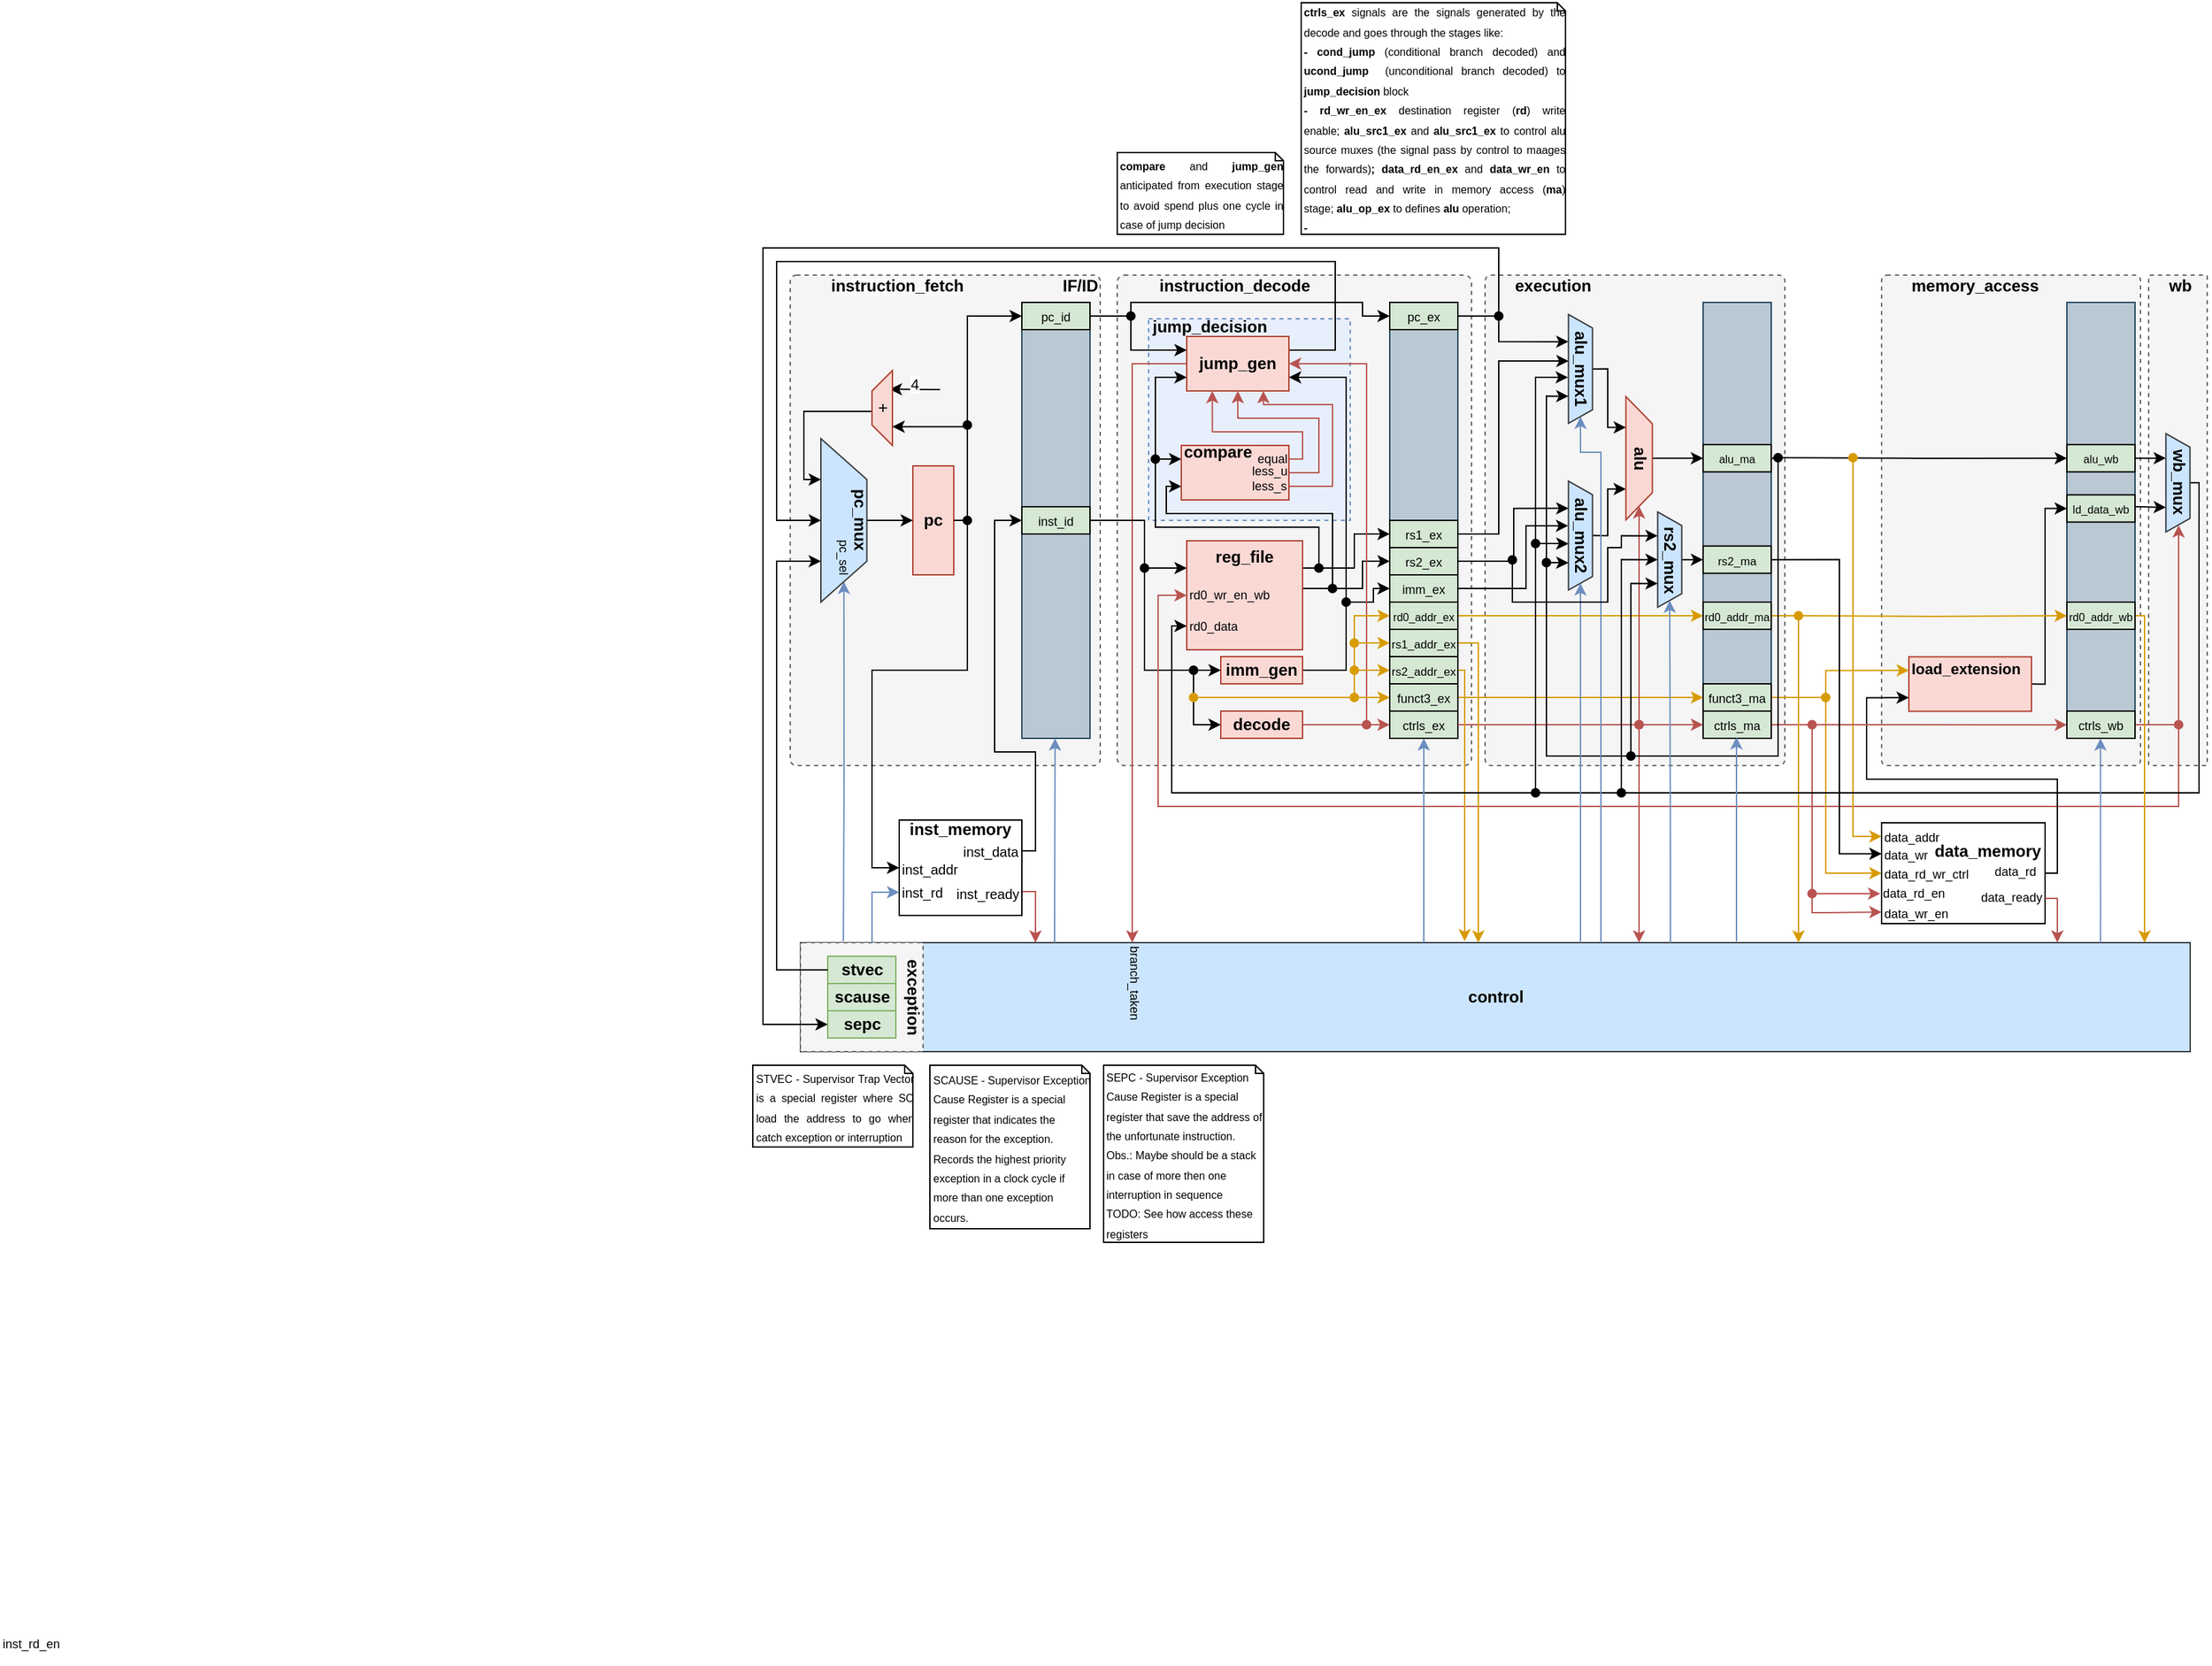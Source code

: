<mxfile version="14.1.8" type="device"><diagram id="wyKcCfq75oNQhs2NPCzN" name="Page-1"><mxGraphModel dx="1375" dy="476" grid="1" gridSize="10" guides="1" tooltips="1" connect="1" arrows="1" fold="1" page="1" pageScale="1" pageWidth="850" pageHeight="1100" math="0" shadow="0"><root><mxCell id="0"/><mxCell id="1" parent="0"/><mxCell id="NCeSs-bA1MGElQ0poGbe-1" value="" style="rounded=1;whiteSpace=wrap;html=1;fillColor=#f5f5f5;arcSize=2;dashed=1;strokeColor=#666666;fontColor=#333333;" parent="1" vertex="1"><mxGeometry x="1047" y="300" width="43" height="360" as="geometry"/></mxCell><mxCell id="b4qsae1GtTGbpRsn20jG-68" value="&lt;b&gt;control&lt;br&gt;&lt;/b&gt;" style="rounded=0;whiteSpace=wrap;html=1;arcSize=16;fillColor=#cce5ff;strokeColor=#36393d;" parent="1" vertex="1"><mxGeometry x="57.5" y="790" width="1020" height="80" as="geometry"/></mxCell><mxCell id="Fz2poSbA32u4iH-60v5S-83" value="" style="rounded=1;whiteSpace=wrap;html=1;fillColor=#f5f5f5;arcSize=2;dashed=1;strokeColor=#666666;fontColor=#333333;" parent="1" vertex="1"><mxGeometry x="57.5" y="790" width="90" height="80" as="geometry"/></mxCell><mxCell id="Fz2poSbA32u4iH-60v5S-70" value="" style="rounded=1;whiteSpace=wrap;html=1;fillColor=#f5f5f5;arcSize=2;dashed=1;strokeColor=#666666;fontColor=#333333;" parent="1" vertex="1"><mxGeometry x="851" y="300" width="190" height="360" as="geometry"/></mxCell><mxCell id="Fz2poSbA32u4iH-60v5S-28" value="" style="rounded=1;whiteSpace=wrap;html=1;fillColor=#f5f5f5;arcSize=2;dashed=1;strokeColor=#666666;fontColor=#333333;" parent="1" vertex="1"><mxGeometry x="560" y="300" width="220" height="360" as="geometry"/></mxCell><mxCell id="b4qsae1GtTGbpRsn20jG-65" value="" style="rounded=1;whiteSpace=wrap;html=1;fillColor=#f5f5f5;arcSize=2;dashed=1;strokeColor=#666666;fontColor=#333333;" parent="1" vertex="1"><mxGeometry x="290" y="300" width="260" height="360" as="geometry"/></mxCell><mxCell id="b4qsae1GtTGbpRsn20jG-72" value="&lt;br&gt;&lt;br&gt;&lt;br&gt;&lt;br&gt;&lt;br&gt;&lt;br&gt;&lt;br&gt;&lt;br&gt;&lt;br style=&quot;font-size: 9px&quot;&gt;" style="whiteSpace=wrap;html=1;aspect=fixed;dashed=1;strokeColor=#6c8ebf;fillColor=#E8EFFC;" parent="1" vertex="1"><mxGeometry x="313" y="332" width="148" height="148" as="geometry"/></mxCell><mxCell id="b4qsae1GtTGbpRsn20jG-28" value="" style="rounded=1;whiteSpace=wrap;html=1;fillColor=#f5f5f5;arcSize=2;dashed=1;strokeColor=#666666;fontColor=#333333;" parent="1" vertex="1"><mxGeometry x="50" y="300" width="227.5" height="360" as="geometry"/></mxCell><mxCell id="b4qsae1GtTGbpRsn20jG-7" style="edgeStyle=orthogonalEdgeStyle;rounded=0;orthogonalLoop=1;jettySize=auto;html=1;fillColor=#dae8fc;strokeColor=#6c8ebf;" parent="1" target="VGdn9qnXfD1PkFWcfHbb-4" edge="1"><mxGeometry relative="1" as="geometry"><mxPoint x="89" y="789" as="sourcePoint"/><Array as="points"/></mxGeometry></mxCell><mxCell id="b4qsae1GtTGbpRsn20jG-11" style="edgeStyle=orthogonalEdgeStyle;rounded=0;orthogonalLoop=1;jettySize=auto;html=1;exitX=1.002;exitY=0.323;exitDx=0;exitDy=0;entryX=0;entryY=0.5;entryDx=0;entryDy=0;startArrow=none;startFill=0;exitPerimeter=0;" parent="1" source="JILo08CtkCkooH2g4kUF-1" target="b4qsae1GtTGbpRsn20jG-27" edge="1"><mxGeometry relative="1" as="geometry"><Array as="points"><mxPoint x="230" y="723"/><mxPoint x="230" y="650"/><mxPoint x="200" y="650"/><mxPoint x="200" y="480"/></Array></mxGeometry></mxCell><mxCell id="b4qsae1GtTGbpRsn20jG-13" style="edgeStyle=orthogonalEdgeStyle;rounded=0;orthogonalLoop=1;jettySize=auto;html=1;exitX=1;exitY=0.75;exitDx=0;exitDy=0;startArrow=none;startFill=0;fillColor=#f8cecc;strokeColor=#b85450;" parent="1" source="JILo08CtkCkooH2g4kUF-1" edge="1"><mxGeometry relative="1" as="geometry"><mxPoint x="230" y="790" as="targetPoint"/><Array as="points"><mxPoint x="230" y="753"/></Array></mxGeometry></mxCell><mxCell id="JILo08CtkCkooH2g4kUF-1" value="&lt;b&gt;inst_memory&lt;br&gt;&lt;br&gt;&lt;br&gt;&lt;br&gt;&lt;br&gt;&lt;/b&gt;" style="rounded=0;whiteSpace=wrap;html=1;arcSize=16;" parent="1" vertex="1"><mxGeometry x="130" y="700" width="90" height="70" as="geometry"/></mxCell><mxCell id="VGdn9qnXfD1PkFWcfHbb-6" style="edgeStyle=orthogonalEdgeStyle;rounded=0;orthogonalLoop=1;jettySize=auto;html=1;exitX=0.5;exitY=0;exitDx=0;exitDy=0;entryX=0.25;entryY=1;entryDx=0;entryDy=0;" parent="1" source="b4qsae1GtTGbpRsn20jG-18" target="VGdn9qnXfD1PkFWcfHbb-4" edge="1"><mxGeometry relative="1" as="geometry"><Array as="points"><mxPoint x="110" y="400"/><mxPoint x="60" y="400"/><mxPoint x="60" y="450"/></Array></mxGeometry></mxCell><mxCell id="VGdn9qnXfD1PkFWcfHbb-7" style="edgeStyle=orthogonalEdgeStyle;rounded=0;orthogonalLoop=1;jettySize=auto;html=1;entryX=0.5;entryY=1;entryDx=0;entryDy=0;exitX=1;exitY=0.25;exitDx=0;exitDy=0;" parent="1" source="b4qsae1GtTGbpRsn20jG-23" target="VGdn9qnXfD1PkFWcfHbb-4" edge="1"><mxGeometry relative="1" as="geometry"><mxPoint x="200" y="190" as="sourcePoint"/><Array as="points"><mxPoint x="450" y="355"/><mxPoint x="450" y="290"/><mxPoint x="40" y="290"/><mxPoint x="40" y="480"/></Array></mxGeometry></mxCell><mxCell id="b4qsae1GtTGbpRsn20jG-10" style="edgeStyle=orthogonalEdgeStyle;rounded=0;orthogonalLoop=1;jettySize=auto;html=1;entryX=0;entryY=0.5;entryDx=0;entryDy=0;startArrow=oval;startFill=1;" parent="1" target="JILo08CtkCkooH2g4kUF-1" edge="1"><mxGeometry relative="1" as="geometry"><mxPoint x="180" y="480" as="sourcePoint"/><Array as="points"><mxPoint x="180" y="590"/><mxPoint x="110" y="590"/><mxPoint x="110" y="735"/></Array></mxGeometry></mxCell><mxCell id="b4qsae1GtTGbpRsn20jG-20" value="4" style="edgeStyle=orthogonalEdgeStyle;rounded=0;orthogonalLoop=1;jettySize=auto;html=1;entryX=0.75;entryY=1;entryDx=0;entryDy=0;startArrow=none;startFill=0;" parent="1" edge="1"><mxGeometry x="0.053" y="-4" relative="1" as="geometry"><mxPoint x="160" y="384" as="sourcePoint"/><mxPoint x="123" y="383.75" as="targetPoint"/><Array as="points"><mxPoint x="160" y="384"/></Array><mxPoint as="offset"/></mxGeometry></mxCell><mxCell id="b4qsae1GtTGbpRsn20jG-24" style="edgeStyle=orthogonalEdgeStyle;rounded=0;orthogonalLoop=1;jettySize=auto;html=1;startArrow=oval;startFill=1;entryX=0;entryY=0.5;entryDx=0;entryDy=0;" parent="1" target="b4qsae1GtTGbpRsn20jG-25" edge="1"><mxGeometry relative="1" as="geometry"><mxPoint x="180" y="410" as="sourcePoint"/><mxPoint x="240" y="270" as="targetPoint"/><Array as="points"><mxPoint x="180" y="330"/></Array></mxGeometry></mxCell><mxCell id="VGdn9qnXfD1PkFWcfHbb-3" value="&lt;b&gt;pc&lt;br&gt;&lt;/b&gt;" style="rounded=0;whiteSpace=wrap;html=1;arcSize=16;fillColor=#fad9d5;strokeColor=#ae4132;" parent="1" vertex="1"><mxGeometry x="140" y="440" width="30" height="80" as="geometry"/></mxCell><mxCell id="VGdn9qnXfD1PkFWcfHbb-5" style="edgeStyle=orthogonalEdgeStyle;rounded=0;orthogonalLoop=1;jettySize=auto;html=1;exitX=0.5;exitY=0;exitDx=0;exitDy=0;entryX=0;entryY=0.5;entryDx=0;entryDy=0;" parent="1" source="VGdn9qnXfD1PkFWcfHbb-4" target="VGdn9qnXfD1PkFWcfHbb-3" edge="1"><mxGeometry relative="1" as="geometry"/></mxCell><mxCell id="VGdn9qnXfD1PkFWcfHbb-4" value="&lt;b&gt;&lt;br&gt;&lt;br&gt;&lt;br&gt;&lt;/b&gt;" style="shape=trapezoid;perimeter=trapezoidPerimeter;whiteSpace=wrap;html=1;fixedSize=1;rotation=90;size=30;fillColor=#cce5ff;strokeColor=#36393d;" parent="1" vertex="1"><mxGeometry x="29.38" y="463.13" width="120" height="33.75" as="geometry"/></mxCell><mxCell id="b4qsae1GtTGbpRsn20jG-3" value="&lt;div style=&quot;text-align: justify&quot;&gt;&lt;span style=&quot;font-size: 8px&quot;&gt;STVEC - Supervisor Trap Vector is a special register where SO load the address to go when catch exception or interruption&lt;/span&gt;&lt;/div&gt;" style="shape=note;whiteSpace=wrap;html=1;backgroundOutline=1;darkOpacity=0.05;size=6;align=left;" parent="1" vertex="1"><mxGeometry x="22.5" y="880" width="117.5" height="60" as="geometry"/></mxCell><mxCell id="b4qsae1GtTGbpRsn20jG-8" value="&lt;b&gt;&lt;br&gt;&lt;/b&gt;" style="rounded=0;whiteSpace=wrap;html=1;arcSize=16;fillColor=#bac8d3;strokeColor=#23445d;" parent="1" vertex="1"><mxGeometry x="220" y="320" width="50" height="320" as="geometry"/></mxCell><mxCell id="b4qsae1GtTGbpRsn20jG-12" style="edgeStyle=orthogonalEdgeStyle;rounded=0;orthogonalLoop=1;jettySize=auto;html=1;startArrow=none;startFill=0;fillColor=#dae8fc;strokeColor=#6c8ebf;entryX=0;entryY=0.75;entryDx=0;entryDy=0;" parent="1" target="JILo08CtkCkooH2g4kUF-1" edge="1"><mxGeometry relative="1" as="geometry"><mxPoint x="110" y="790" as="sourcePoint"/><Array as="points"><mxPoint x="110" y="753"/><mxPoint x="130" y="753"/></Array><mxPoint x="120" y="750" as="targetPoint"/></mxGeometry></mxCell><mxCell id="b4qsae1GtTGbpRsn20jG-15" value="&lt;span style=&quot;color: rgb(0 , 0 , 0) ; font-family: &amp;#34;helvetica&amp;#34; ; font-style: normal ; font-weight: 400 ; letter-spacing: normal ; text-align: center ; text-indent: 0px ; text-transform: none ; word-spacing: 0px ; background-color: rgb(255 , 255 , 255) ; display: inline ; float: none&quot;&gt;&lt;font style=&quot;font-size: 9px&quot;&gt;inst_rd_en&lt;/font&gt;&lt;/span&gt;" style="text;whiteSpace=wrap;html=1;" parent="1" vertex="1"><mxGeometry x="-530" y="1290" width="50" height="30" as="geometry"/></mxCell><mxCell id="b4qsae1GtTGbpRsn20jG-17" value="&lt;div style=&quot;text-align: center&quot;&gt;&lt;font face=&quot;helvetica&quot; size=&quot;1&quot; color=&quot;#000000&quot;&gt;inst_ready&lt;/font&gt;&lt;/div&gt;" style="text;whiteSpace=wrap;html=1;" parent="1" vertex="1"><mxGeometry x="170" y="740" width="50" height="30" as="geometry"/></mxCell><mxCell id="b4qsae1GtTGbpRsn20jG-18" value="+" style="shape=trapezoid;perimeter=trapezoidPerimeter;whiteSpace=wrap;html=1;fixedSize=1;size=15;rotation=-90;fillColor=#fad9d5;strokeColor=#ae4132;" parent="1" vertex="1"><mxGeometry x="90" y="390" width="55" height="15" as="geometry"/></mxCell><mxCell id="b4qsae1GtTGbpRsn20jG-19" style="edgeStyle=orthogonalEdgeStyle;rounded=0;orthogonalLoop=1;jettySize=auto;html=1;exitX=1;exitY=0.5;exitDx=0;exitDy=0;entryX=0.25;entryY=1;entryDx=0;entryDy=0;" parent="1" source="VGdn9qnXfD1PkFWcfHbb-3" target="b4qsae1GtTGbpRsn20jG-18" edge="1"><mxGeometry relative="1" as="geometry"><Array as="points"><mxPoint x="180" y="480"/><mxPoint x="180" y="411"/></Array><mxPoint x="170" y="480" as="sourcePoint"/><mxPoint x="65" y="450" as="targetPoint"/></mxGeometry></mxCell><mxCell id="b4qsae1GtTGbpRsn20jG-35" style="edgeStyle=orthogonalEdgeStyle;rounded=0;orthogonalLoop=1;jettySize=auto;html=1;exitX=1;exitY=0.25;exitDx=0;exitDy=0;startArrow=none;startFill=0;entryX=0;entryY=0.5;entryDx=0;entryDy=0;" parent="1" source="b4qsae1GtTGbpRsn20jG-21" target="b4qsae1GtTGbpRsn20jG-36" edge="1"><mxGeometry relative="1" as="geometry"><mxPoint x="466" y="497.5" as="targetPoint"/><Array as="points"><mxPoint x="464" y="515"/><mxPoint x="464" y="490"/></Array></mxGeometry></mxCell><mxCell id="b4qsae1GtTGbpRsn20jG-38" style="edgeStyle=orthogonalEdgeStyle;rounded=0;orthogonalLoop=1;jettySize=auto;html=1;exitX=1;exitY=0.5;exitDx=0;exitDy=0;entryX=0;entryY=0.5;entryDx=0;entryDy=0;startArrow=none;startFill=0;" parent="1" source="b4qsae1GtTGbpRsn20jG-21" target="b4qsae1GtTGbpRsn20jG-37" edge="1"><mxGeometry relative="1" as="geometry"><Array as="points"><mxPoint x="426" y="530"/><mxPoint x="470" y="530"/><mxPoint x="470" y="510"/></Array></mxGeometry></mxCell><mxCell id="b4qsae1GtTGbpRsn20jG-40" style="edgeStyle=orthogonalEdgeStyle;rounded=0;orthogonalLoop=1;jettySize=auto;html=1;exitX=1;exitY=0.5;exitDx=0;exitDy=0;entryX=0;entryY=0.5;entryDx=0;entryDy=0;startArrow=none;startFill=0;" parent="1" source="b4qsae1GtTGbpRsn20jG-22" target="b4qsae1GtTGbpRsn20jG-39" edge="1"><mxGeometry relative="1" as="geometry"><Array as="points"><mxPoint x="458" y="590"/><mxPoint x="458" y="540"/><mxPoint x="478" y="540"/><mxPoint x="478" y="530"/></Array></mxGeometry></mxCell><mxCell id="b4qsae1GtTGbpRsn20jG-45" style="edgeStyle=orthogonalEdgeStyle;rounded=0;orthogonalLoop=1;jettySize=auto;html=1;entryX=0;entryY=0.25;entryDx=0;entryDy=0;startArrow=oval;startFill=1;" parent="1" target="b4qsae1GtTGbpRsn20jG-34" edge="1"><mxGeometry relative="1" as="geometry"><mxPoint x="438" y="515" as="sourcePoint"/><Array as="points"><mxPoint x="438" y="485"/><mxPoint x="318" y="485"/><mxPoint x="318" y="435"/></Array></mxGeometry></mxCell><mxCell id="b4qsae1GtTGbpRsn20jG-46" style="edgeStyle=orthogonalEdgeStyle;rounded=0;orthogonalLoop=1;jettySize=auto;html=1;entryX=0;entryY=0.75;entryDx=0;entryDy=0;startArrow=oval;startFill=1;" parent="1" target="b4qsae1GtTGbpRsn20jG-34" edge="1"><mxGeometry relative="1" as="geometry"><mxPoint x="448" y="530" as="sourcePoint"/><Array as="points"><mxPoint x="448" y="475"/><mxPoint x="326" y="475"/><mxPoint x="326" y="455"/></Array></mxGeometry></mxCell><mxCell id="b4qsae1GtTGbpRsn20jG-21" value="&lt;b&gt;reg_file&lt;br&gt;&lt;br&gt;&lt;br&gt;&lt;br&gt;&lt;br&gt;&lt;/b&gt;" style="rounded=0;whiteSpace=wrap;html=1;arcSize=16;fillColor=#fad9d5;strokeColor=#ae4132;" parent="1" vertex="1"><mxGeometry x="341" y="495" width="85" height="80" as="geometry"/></mxCell><mxCell id="b4qsae1GtTGbpRsn20jG-48" style="edgeStyle=orthogonalEdgeStyle;rounded=0;orthogonalLoop=1;jettySize=auto;html=1;entryX=1;entryY=0.75;entryDx=0;entryDy=0;startArrow=oval;startFill=1;" parent="1" target="b4qsae1GtTGbpRsn20jG-23" edge="1"><mxGeometry relative="1" as="geometry"><mxPoint x="458" y="540" as="sourcePoint"/><Array as="points"><mxPoint x="458" y="375"/></Array></mxGeometry></mxCell><mxCell id="b4qsae1GtTGbpRsn20jG-22" value="&lt;b&gt;imm_gen&lt;br&gt;&lt;/b&gt;" style="rounded=0;whiteSpace=wrap;html=1;arcSize=16;fillColor=#fad9d5;strokeColor=#ae4132;" parent="1" vertex="1"><mxGeometry x="366" y="580" width="60" height="20" as="geometry"/></mxCell><mxCell id="tZ5NApPWnwYRQZ82Oid6-1" style="edgeStyle=orthogonalEdgeStyle;rounded=0;orthogonalLoop=1;jettySize=auto;html=1;exitX=0;exitY=0.5;exitDx=0;exitDy=0;fillColor=#f8cecc;strokeColor=#b85450;" parent="1" source="b4qsae1GtTGbpRsn20jG-23" edge="1"><mxGeometry relative="1" as="geometry"><mxPoint x="301" y="790" as="targetPoint"/><Array as="points"><mxPoint x="301" y="365"/></Array></mxGeometry></mxCell><mxCell id="b4qsae1GtTGbpRsn20jG-23" value="&lt;b&gt;jump_gen&lt;br&gt;&lt;/b&gt;" style="rounded=0;whiteSpace=wrap;html=1;arcSize=16;fillColor=#fad9d5;strokeColor=#ae4132;" parent="1" vertex="1"><mxGeometry x="341" y="345" width="75" height="40" as="geometry"/></mxCell><mxCell id="b4qsae1GtTGbpRsn20jG-47" style="edgeStyle=orthogonalEdgeStyle;rounded=0;orthogonalLoop=1;jettySize=auto;html=1;exitX=1;exitY=0.5;exitDx=0;exitDy=0;entryX=0;entryY=0.25;entryDx=0;entryDy=0;startArrow=none;startFill=0;" parent="1" source="b4qsae1GtTGbpRsn20jG-25" target="b4qsae1GtTGbpRsn20jG-23" edge="1"><mxGeometry relative="1" as="geometry"><Array as="points"><mxPoint x="300" y="330"/><mxPoint x="300" y="355"/></Array></mxGeometry></mxCell><mxCell id="b4qsae1GtTGbpRsn20jG-61" style="edgeStyle=orthogonalEdgeStyle;rounded=0;orthogonalLoop=1;jettySize=auto;html=1;entryX=0;entryY=0.5;entryDx=0;entryDy=0;startArrow=oval;startFill=1;" parent="1" target="b4qsae1GtTGbpRsn20jG-60" edge="1"><mxGeometry relative="1" as="geometry"><mxPoint x="300" y="330" as="sourcePoint"/><Array as="points"><mxPoint x="300" y="320"/><mxPoint x="470" y="320"/><mxPoint x="470" y="330"/></Array></mxGeometry></mxCell><mxCell id="b4qsae1GtTGbpRsn20jG-25" value="&lt;font style=&quot;font-size: 9px&quot;&gt;pc_id&lt;/font&gt;" style="rounded=0;whiteSpace=wrap;html=1;arcSize=16;fillColor=#d5e8d4;" parent="1" vertex="1"><mxGeometry x="220" y="320" width="50" height="20" as="geometry"/></mxCell><mxCell id="b4qsae1GtTGbpRsn20jG-26" value="&lt;meta charset=&quot;utf-8&quot;&gt;&lt;b style=&quot;color: rgb(0, 0, 0); font-family: helvetica; font-size: 12px; font-style: normal; letter-spacing: normal; text-align: center; text-indent: 0px; text-transform: none; word-spacing: 0px; background-color: rgb(248, 249, 250);&quot;&gt;IF/ID&lt;/b&gt;" style="text;whiteSpace=wrap;html=1;" parent="1" vertex="1"><mxGeometry x="247.5" y="294" width="30" height="30" as="geometry"/></mxCell><mxCell id="b4qsae1GtTGbpRsn20jG-31" style="edgeStyle=orthogonalEdgeStyle;rounded=0;orthogonalLoop=1;jettySize=auto;html=1;exitX=1;exitY=0.5;exitDx=0;exitDy=0;entryX=0;entryY=0.5;entryDx=0;entryDy=0;startArrow=none;startFill=0;" parent="1" source="b4qsae1GtTGbpRsn20jG-27" target="b4qsae1GtTGbpRsn20jG-22" edge="1"><mxGeometry relative="1" as="geometry"><Array as="points"><mxPoint x="310" y="480"/><mxPoint x="310" y="590"/></Array></mxGeometry></mxCell><mxCell id="b4qsae1GtTGbpRsn20jG-32" style="edgeStyle=orthogonalEdgeStyle;rounded=0;orthogonalLoop=1;jettySize=auto;html=1;startArrow=oval;startFill=1;entryX=0;entryY=0.25;entryDx=0;entryDy=0;" parent="1" target="b4qsae1GtTGbpRsn20jG-21" edge="1"><mxGeometry relative="1" as="geometry"><mxPoint x="310" y="515" as="sourcePoint"/></mxGeometry></mxCell><mxCell id="b4qsae1GtTGbpRsn20jG-27" value="&lt;font style=&quot;font-size: 9px&quot;&gt;inst_id&lt;/font&gt;" style="rounded=0;whiteSpace=wrap;html=1;arcSize=16;fillColor=#d5e8d4;" parent="1" vertex="1"><mxGeometry x="220" y="470" width="50" height="20" as="geometry"/></mxCell><mxCell id="b4qsae1GtTGbpRsn20jG-30" value="&lt;b style=&quot;color: rgb(0 , 0 , 0) ; font-family: &amp;#34;helvetica&amp;#34; ; font-size: 12px ; font-style: normal ; letter-spacing: normal ; text-align: center ; text-indent: 0px ; text-transform: none ; word-spacing: 0px ; background-color: rgb(248 , 249 , 250)&quot;&gt;instruction_fetch&lt;/b&gt;" style="text;whiteSpace=wrap;html=1;" parent="1" vertex="1"><mxGeometry x="77.5" y="294" width="100" height="30" as="geometry"/></mxCell><mxCell id="b4qsae1GtTGbpRsn20jG-41" style="edgeStyle=orthogonalEdgeStyle;rounded=0;orthogonalLoop=1;jettySize=auto;html=1;startArrow=oval;startFill=1;entryX=0;entryY=0.5;entryDx=0;entryDy=0;fillColor=#f8cecc;strokeColor=#b85450;" parent="1" target="b4qsae1GtTGbpRsn20jG-21" edge="1"><mxGeometry relative="1" as="geometry"><mxPoint x="1069" y="630" as="sourcePoint"/><mxPoint x="328" y="530" as="targetPoint"/><Array as="points"><mxPoint x="1069" y="690"/><mxPoint x="320" y="690"/><mxPoint x="320" y="535"/></Array></mxGeometry></mxCell><mxCell id="b4qsae1GtTGbpRsn20jG-33" value="&lt;b&gt;&lt;br&gt;&lt;/b&gt;" style="rounded=0;whiteSpace=wrap;html=1;arcSize=16;fillColor=#bac8d3;strokeColor=#23445d;" parent="1" vertex="1"><mxGeometry x="490" y="320" width="50" height="320" as="geometry"/></mxCell><mxCell id="b4qsae1GtTGbpRsn20jG-52" style="edgeStyle=orthogonalEdgeStyle;rounded=0;orthogonalLoop=1;jettySize=auto;html=1;exitX=1;exitY=0.25;exitDx=0;exitDy=0;entryX=0.25;entryY=1;entryDx=0;entryDy=0;startArrow=none;startFill=0;fillColor=#f8cecc;strokeColor=#b85450;" parent="1" source="b4qsae1GtTGbpRsn20jG-34" target="b4qsae1GtTGbpRsn20jG-23" edge="1"><mxGeometry relative="1" as="geometry"><Array as="points"><mxPoint x="426" y="435"/><mxPoint x="426" y="415"/><mxPoint x="360" y="415"/></Array></mxGeometry></mxCell><mxCell id="b4qsae1GtTGbpRsn20jG-54" style="edgeStyle=orthogonalEdgeStyle;rounded=0;orthogonalLoop=1;jettySize=auto;html=1;exitX=1;exitY=0.75;exitDx=0;exitDy=0;entryX=0.75;entryY=1;entryDx=0;entryDy=0;startArrow=none;startFill=0;fillColor=#f8cecc;strokeColor=#b85450;" parent="1" source="b4qsae1GtTGbpRsn20jG-34" target="b4qsae1GtTGbpRsn20jG-23" edge="1"><mxGeometry relative="1" as="geometry"><Array as="points"><mxPoint x="448" y="455"/><mxPoint x="448" y="395"/><mxPoint x="397" y="395"/></Array></mxGeometry></mxCell><mxCell id="b4qsae1GtTGbpRsn20jG-56" style="edgeStyle=orthogonalEdgeStyle;rounded=0;orthogonalLoop=1;jettySize=auto;html=1;exitX=1;exitY=0.5;exitDx=0;exitDy=0;entryX=0.5;entryY=1;entryDx=0;entryDy=0;startArrow=none;startFill=0;fillColor=#f8cecc;strokeColor=#b85450;" parent="1" source="b4qsae1GtTGbpRsn20jG-34" target="b4qsae1GtTGbpRsn20jG-23" edge="1"><mxGeometry relative="1" as="geometry"><Array as="points"><mxPoint x="438" y="445"/><mxPoint x="438" y="405"/><mxPoint x="379" y="405"/></Array></mxGeometry></mxCell><mxCell id="b4qsae1GtTGbpRsn20jG-58" style="edgeStyle=orthogonalEdgeStyle;rounded=0;orthogonalLoop=1;jettySize=auto;html=1;entryX=0;entryY=0.75;entryDx=0;entryDy=0;startArrow=oval;startFill=1;" parent="1" target="b4qsae1GtTGbpRsn20jG-23" edge="1"><mxGeometry relative="1" as="geometry"><mxPoint x="318" y="435" as="sourcePoint"/><Array as="points"><mxPoint x="318" y="435"/><mxPoint x="318" y="375"/></Array></mxGeometry></mxCell><mxCell id="b4qsae1GtTGbpRsn20jG-34" value="&lt;b&gt;&amp;nbsp; &amp;nbsp; &amp;nbsp; &amp;nbsp; &amp;nbsp;&lt;br&gt;&lt;br&gt;&lt;br&gt;&lt;/b&gt;" style="rounded=0;whiteSpace=wrap;html=1;arcSize=16;fillColor=#fad9d5;strokeColor=#ae4132;" parent="1" vertex="1"><mxGeometry x="337" y="425" width="79" height="40" as="geometry"/></mxCell><mxCell id="Gpd04IrdPUYFM9LTFJs2-4" style="edgeStyle=orthogonalEdgeStyle;rounded=0;orthogonalLoop=1;jettySize=auto;html=1;exitX=1;exitY=0.5;exitDx=0;exitDy=0;entryX=0.428;entryY=0.994;entryDx=0;entryDy=0;entryPerimeter=0;" parent="1" source="b4qsae1GtTGbpRsn20jG-36" target="Gpd04IrdPUYFM9LTFJs2-12" edge="1"><mxGeometry relative="1" as="geometry"><mxPoint x="600" y="370" as="targetPoint"/><Array as="points"><mxPoint x="570" y="490"/><mxPoint x="570" y="363"/><mxPoint x="621" y="363"/></Array></mxGeometry></mxCell><mxCell id="b4qsae1GtTGbpRsn20jG-36" value="&lt;font style=&quot;font-size: 9px&quot;&gt;rs1_ex&lt;/font&gt;" style="rounded=0;whiteSpace=wrap;html=1;arcSize=16;fillColor=#d5e8d4;" parent="1" vertex="1"><mxGeometry x="490" y="480" width="50" height="20" as="geometry"/></mxCell><mxCell id="Gpd04IrdPUYFM9LTFJs2-5" style="edgeStyle=orthogonalEdgeStyle;rounded=0;orthogonalLoop=1;jettySize=auto;html=1;exitX=1;exitY=0.5;exitDx=0;exitDy=0;entryX=0.25;entryY=1;entryDx=0;entryDy=0;" parent="1" source="b4qsae1GtTGbpRsn20jG-37" target="Gpd04IrdPUYFM9LTFJs2-2" edge="1"><mxGeometry relative="1" as="geometry"><Array as="points"><mxPoint x="581" y="510"/><mxPoint x="581" y="471"/></Array></mxGeometry></mxCell><mxCell id="b4qsae1GtTGbpRsn20jG-37" value="&lt;font style=&quot;font-size: 9px&quot;&gt;rs2_ex&lt;/font&gt;" style="rounded=0;whiteSpace=wrap;html=1;arcSize=16;fillColor=#d5e8d4;" parent="1" vertex="1"><mxGeometry x="490" y="500" width="50" height="20" as="geometry"/></mxCell><mxCell id="Gpd04IrdPUYFM9LTFJs2-6" style="edgeStyle=orthogonalEdgeStyle;rounded=0;orthogonalLoop=1;jettySize=auto;html=1;exitX=1;exitY=0.5;exitDx=0;exitDy=0;entryX=0.41;entryY=1.01;entryDx=0;entryDy=0;entryPerimeter=0;" parent="1" source="b4qsae1GtTGbpRsn20jG-39" target="Gpd04IrdPUYFM9LTFJs2-2" edge="1"><mxGeometry relative="1" as="geometry"><Array as="points"><mxPoint x="590" y="530"/><mxPoint x="590" y="484"/></Array><mxPoint x="610" y="570" as="targetPoint"/></mxGeometry></mxCell><mxCell id="b4qsae1GtTGbpRsn20jG-39" value="&lt;font style=&quot;font-size: 9px&quot;&gt;imm_ex&lt;/font&gt;" style="rounded=0;whiteSpace=wrap;html=1;arcSize=16;fillColor=#d5e8d4;" parent="1" vertex="1"><mxGeometry x="490" y="520" width="50" height="20" as="geometry"/></mxCell><mxCell id="b4qsae1GtTGbpRsn20jG-70" style="edgeStyle=orthogonalEdgeStyle;rounded=0;orthogonalLoop=1;jettySize=auto;html=1;entryX=0;entryY=0.5;entryDx=0;entryDy=0;startArrow=oval;startFill=1;" parent="1" target="b4qsae1GtTGbpRsn20jG-69" edge="1"><mxGeometry relative="1" as="geometry"><mxPoint x="346" y="590" as="sourcePoint"/><Array as="points"><mxPoint x="346" y="630"/></Array></mxGeometry></mxCell><mxCell id="b4qsae1GtTGbpRsn20jG-42" value="&lt;span style=&quot;color: rgb(0 , 0 , 0) ; font-family: &amp;#34;helvetica&amp;#34; ; font-style: normal ; font-weight: 400 ; letter-spacing: normal ; text-align: center ; text-indent: 0px ; text-transform: none ; word-spacing: 0px ; display: inline ; float: none&quot;&gt;&lt;font style=&quot;font-size: 9px&quot;&gt;rd0_data&lt;/font&gt;&lt;/span&gt;" style="text;whiteSpace=wrap;html=1;" parent="1" vertex="1"><mxGeometry x="341" y="542.5" width="50" height="30" as="geometry"/></mxCell><mxCell id="b4qsae1GtTGbpRsn20jG-44" value="&lt;span style=&quot;color: rgb(0 , 0 , 0) ; font-family: &amp;#34;helvetica&amp;#34; ; font-style: normal ; font-weight: 400 ; letter-spacing: normal ; text-align: center ; text-indent: 0px ; text-transform: none ; word-spacing: 0px ; display: inline ; float: none&quot;&gt;&lt;font style=&quot;font-size: 9px&quot;&gt;rd0_wr_en_wb&lt;/font&gt;&lt;/span&gt;" style="text;whiteSpace=wrap;html=1;" parent="1" vertex="1"><mxGeometry x="341" y="520" width="50" height="30" as="geometry"/></mxCell><mxCell id="Gpd04IrdPUYFM9LTFJs2-3" style="edgeStyle=orthogonalEdgeStyle;rounded=0;orthogonalLoop=1;jettySize=auto;html=1;exitX=1;exitY=0.5;exitDx=0;exitDy=0;entryX=0.25;entryY=1;entryDx=0;entryDy=0;" parent="1" source="b4qsae1GtTGbpRsn20jG-60" target="Gpd04IrdPUYFM9LTFJs2-12" edge="1"><mxGeometry relative="1" as="geometry"><mxPoint x="600" y="345" as="targetPoint"/><Array as="points"><mxPoint x="570" y="330"/><mxPoint x="570" y="349"/></Array></mxGeometry></mxCell><mxCell id="b4qsae1GtTGbpRsn20jG-60" value="&lt;font style=&quot;font-size: 9px&quot;&gt;pc_ex&lt;/font&gt;" style="rounded=0;whiteSpace=wrap;html=1;arcSize=16;fillColor=#d5e8d4;" parent="1" vertex="1"><mxGeometry x="490" y="320" width="50" height="20" as="geometry"/></mxCell><mxCell id="b4qsae1GtTGbpRsn20jG-62" value="&lt;span style=&quot;color: rgb(0 , 0 , 0) ; font-family: &amp;#34;helvetica&amp;#34; ; font-style: normal ; font-weight: 400 ; letter-spacing: normal ; text-align: center ; text-indent: 0px ; text-transform: none ; word-spacing: 0px ; display: inline ; float: none&quot;&gt;&lt;font style=&quot;font-size: 9px&quot;&gt;less_s&lt;/font&gt;&lt;/span&gt;" style="text;whiteSpace=wrap;html=1;" parent="1" vertex="1"><mxGeometry x="387" y="440" width="32" height="32.5" as="geometry"/></mxCell><mxCell id="b4qsae1GtTGbpRsn20jG-63" value="&lt;span style=&quot;color: rgb(0 , 0 , 0) ; font-family: &amp;#34;helvetica&amp;#34; ; font-style: normal ; font-weight: 400 ; letter-spacing: normal ; text-align: center ; text-indent: 0px ; text-transform: none ; word-spacing: 0px ; display: inline ; float: none&quot;&gt;&lt;font style=&quot;font-size: 9px&quot;&gt;less_u&lt;/font&gt;&lt;/span&gt;" style="text;whiteSpace=wrap;html=1;" parent="1" vertex="1"><mxGeometry x="387" y="428.75" width="32" height="21.25" as="geometry"/></mxCell><mxCell id="b4qsae1GtTGbpRsn20jG-64" value="&lt;span style=&quot;color: rgb(0 , 0 , 0) ; font-family: &amp;#34;helvetica&amp;#34; ; font-style: normal ; font-weight: 400 ; letter-spacing: normal ; text-align: center ; text-indent: 0px ; text-transform: none ; word-spacing: 0px ; display: inline ; float: none&quot;&gt;&lt;font style=&quot;font-size: 9px&quot;&gt;equal&lt;/font&gt;&lt;/span&gt;" style="text;whiteSpace=wrap;html=1;" parent="1" vertex="1"><mxGeometry x="391" y="420" width="50" height="20" as="geometry"/></mxCell><mxCell id="b4qsae1GtTGbpRsn20jG-66" value="&lt;b style=&quot;color: rgb(0 , 0 , 0) ; font-family: &amp;#34;helvetica&amp;#34; ; font-size: 12px ; font-style: normal ; letter-spacing: normal ; text-align: center ; text-indent: 0px ; text-transform: none ; word-spacing: 0px&quot;&gt;instruction_decode&lt;/b&gt;" style="text;whiteSpace=wrap;html=1;" parent="1" vertex="1"><mxGeometry x="319" y="294" width="111" height="30" as="geometry"/></mxCell><mxCell id="pmfwQYRfdc990FckYsbK-4" style="edgeStyle=orthogonalEdgeStyle;rounded=0;orthogonalLoop=1;jettySize=auto;html=1;exitX=1;exitY=0.5;exitDx=0;exitDy=0;entryX=0;entryY=0.5;entryDx=0;entryDy=0;fillColor=#f8cecc;strokeColor=#b85450;" parent="1" source="b4qsae1GtTGbpRsn20jG-69" target="pmfwQYRfdc990FckYsbK-1" edge="1"><mxGeometry relative="1" as="geometry"/></mxCell><mxCell id="tZ5NApPWnwYRQZ82Oid6-2" style="edgeStyle=orthogonalEdgeStyle;rounded=0;orthogonalLoop=1;jettySize=auto;html=1;entryX=1;entryY=0.5;entryDx=0;entryDy=0;startArrow=oval;startFill=1;fillColor=#f8cecc;strokeColor=#b85450;" parent="1" target="b4qsae1GtTGbpRsn20jG-23" edge="1"><mxGeometry relative="1" as="geometry"><mxPoint x="473" y="630" as="sourcePoint"/><Array as="points"><mxPoint x="473" y="625"/><mxPoint x="473" y="365"/></Array></mxGeometry></mxCell><mxCell id="b4qsae1GtTGbpRsn20jG-69" value="&lt;b&gt;decode&lt;br&gt;&lt;/b&gt;" style="rounded=0;whiteSpace=wrap;html=1;arcSize=16;fillColor=#fad9d5;strokeColor=#ae4132;" parent="1" vertex="1"><mxGeometry x="366" y="620" width="60" height="20" as="geometry"/></mxCell><mxCell id="b4qsae1GtTGbpRsn20jG-71" value="&lt;div style=&quot;text-align: justify&quot;&gt;&lt;span style=&quot;font-size: 8px&quot;&gt;&lt;b&gt;compare&lt;/b&gt; and &lt;b&gt;jump_gen&lt;/b&gt; anticipated from execution stage to avoid spend plus one cycle in case of jump decision&lt;/span&gt;&lt;/div&gt;" style="shape=note;whiteSpace=wrap;html=1;backgroundOutline=1;darkOpacity=0.05;size=6;align=left;" parent="1" vertex="1"><mxGeometry x="290" y="210" width="122" height="60" as="geometry"/></mxCell><mxCell id="pmfwQYRfdc990FckYsbK-1" value="&lt;font style=&quot;font-size: 9px&quot;&gt;ctrls_ex&lt;/font&gt;" style="rounded=0;whiteSpace=wrap;html=1;arcSize=16;fillColor=#d5e8d4;" parent="1" vertex="1"><mxGeometry x="490" y="620" width="50" height="20" as="geometry"/></mxCell><mxCell id="pmfwQYRfdc990FckYsbK-5" value="&lt;div style=&quot;text-align: justify&quot;&gt;&lt;span style=&quot;font-size: 8px&quot;&gt;&lt;b&gt;ctrls_ex&lt;/b&gt; signals are the signals generated by the decode and goes through the stages like:&lt;/span&gt;&lt;/div&gt;&lt;div style=&quot;text-align: justify&quot;&gt;&lt;b style=&quot;font-size: 8px&quot;&gt;- &lt;/b&gt;&lt;b style=&quot;font-size: 8px&quot;&gt;cond_jump &lt;/b&gt;&lt;span style=&quot;font-size: 8px&quot;&gt;(conditional branch decoded)&lt;/span&gt;&lt;b style=&quot;font-size: 8px&quot;&gt;&amp;nbsp;&lt;/b&gt;&lt;span style=&quot;font-size: 8px&quot;&gt;and&lt;/span&gt;&lt;b style=&quot;font-size: 8px&quot;&gt; ucond_jump&amp;nbsp;&amp;nbsp;&lt;/b&gt;&lt;span style=&quot;font-size: 8px&quot;&gt;(unconditional&amp;nbsp;&lt;/span&gt;&lt;span style=&quot;font-size: 8px&quot;&gt;branch decoded&lt;/span&gt;&lt;span style=&quot;font-size: 8px&quot;&gt;)&amp;nbsp;&lt;/span&gt;&lt;span style=&quot;font-size: 8px&quot;&gt;to&lt;/span&gt;&lt;b style=&quot;font-size: 8px&quot;&gt; jump_decision &lt;/b&gt;&lt;span style=&quot;font-size: 8px&quot;&gt;block&lt;/span&gt;&lt;br&gt;&lt;/div&gt;&lt;div style=&quot;text-align: justify&quot;&gt;&lt;div&gt;&lt;span style=&quot;font-size: 8px&quot;&gt;&lt;b&gt;- rd_wr_en_ex &lt;/b&gt;d&lt;/span&gt;&lt;span style=&quot;font-size: 8px&quot;&gt;estination register (&lt;b&gt;rd&lt;/b&gt;) write enable;&lt;b&gt;&amp;nbsp;&lt;/b&gt;&lt;/span&gt;&lt;span style=&quot;font-size: 8px&quot;&gt;&lt;b&gt;alu_src1_ex &lt;/b&gt;and&lt;b&gt;&amp;nbsp;&lt;/b&gt;&lt;/span&gt;&lt;b style=&quot;font-size: 8px&quot;&gt;alu_src1_ex &lt;/b&gt;&lt;span style=&quot;font-size: 8px&quot;&gt;to control alu source muxes (the signal pass by control to maages the forwards)&lt;/span&gt;&lt;b style=&quot;font-size: 8px&quot;&gt;;&amp;nbsp;&lt;/b&gt;&lt;span style=&quot;font-size: 8px&quot;&gt;&lt;b&gt;data_rd_en_ex &lt;/b&gt;and&lt;b&gt;&amp;nbsp;&lt;/b&gt;&lt;/span&gt;&lt;span style=&quot;font-size: 8px&quot;&gt;&lt;b&gt;data_wr_en&lt;/b&gt;&lt;/span&gt;&lt;b style=&quot;font-size: 8px&quot;&gt;&amp;nbsp;&lt;/b&gt;&lt;span style=&quot;font-size: 8px&quot;&gt;to control read and write in memory access (&lt;/span&gt;&lt;b style=&quot;font-size: 8px&quot;&gt;ma&lt;/b&gt;&lt;span style=&quot;font-size: 8px&quot;&gt;) stage;&lt;/span&gt;&lt;b style=&quot;font-size: 8px&quot;&gt;&amp;nbsp;&lt;/b&gt;&lt;span style=&quot;font-size: 8px&quot;&gt;&lt;b&gt;alu_op_ex &lt;/b&gt;to defines &lt;b&gt;alu&lt;/b&gt; operation;&lt;/span&gt;&lt;/div&gt;&lt;div&gt;&lt;span style=&quot;font-size: 8px&quot;&gt;&lt;b&gt;-&amp;nbsp;&lt;/b&gt;&lt;/span&gt;&lt;/div&gt;&lt;/div&gt;" style="shape=note;whiteSpace=wrap;html=1;backgroundOutline=1;darkOpacity=0.05;size=6;align=left;" parent="1" vertex="1"><mxGeometry x="425" y="100" width="194" height="170" as="geometry"/></mxCell><mxCell id="dy5KOHtYrhKmbJC3oO2Y-1" value="&lt;span style=&quot;color: rgb(0 , 0 , 0) ; font-family: &amp;#34;helvetica&amp;#34; ; font-style: normal ; font-weight: 400 ; letter-spacing: normal ; text-align: center ; text-indent: 0px ; text-transform: none ; word-spacing: 0px ; display: inline ; float: none&quot;&gt;&lt;font style=&quot;font-size: 9px&quot;&gt;branch_taken&lt;/font&gt;&lt;/span&gt;" style="text;whiteSpace=wrap;html=1;rotation=90;" parent="1" vertex="1"><mxGeometry x="277.5" y="800" width="50" height="30" as="geometry"/></mxCell><mxCell id="dy5KOHtYrhKmbJC3oO2Y-2" value="&lt;span style=&quot;color: rgb(0 , 0 , 0) ; font-family: &amp;#34;helvetica&amp;#34; ; font-style: normal ; font-weight: 400 ; letter-spacing: normal ; text-align: center ; text-indent: 0px ; text-transform: none ; word-spacing: 0px ; display: inline ; float: none&quot;&gt;&lt;font style=&quot;font-size: 9px&quot;&gt;pc_sel&lt;/font&gt;&lt;/span&gt;" style="text;whiteSpace=wrap;html=1;rotation=90;" parent="1" vertex="1"><mxGeometry x="73.13" y="493.83" width="32.5" height="30" as="geometry"/></mxCell><mxCell id="dy5KOHtYrhKmbJC3oO2Y-5" value="&lt;span style=&quot;color: rgb(0 , 0 , 0) ; font-family: &amp;#34;helvetica&amp;#34; ; font-size: 12px ; font-style: normal ; letter-spacing: normal ; text-align: center ; text-indent: 0px ; text-transform: none ; word-spacing: 0px ; display: inline ; float: none&quot;&gt;&lt;b&gt;jump_decision&lt;/b&gt;&lt;/span&gt;" style="text;whiteSpace=wrap;html=1;" parent="1" vertex="1"><mxGeometry x="314" y="324" width="100" height="30" as="geometry"/></mxCell><mxCell id="dy5KOHtYrhKmbJC3oO2Y-6" value="&lt;b style=&quot;color: rgb(0 , 0 , 0) ; font-family: &amp;#34;helvetica&amp;#34; ; font-size: 12px ; font-style: normal ; letter-spacing: normal ; text-align: center ; text-indent: 0px ; text-transform: none ; word-spacing: 0px&quot;&gt;compare&lt;/b&gt;" style="text;whiteSpace=wrap;html=1;" parent="1" vertex="1"><mxGeometry x="337" y="416" width="52" height="30" as="geometry"/></mxCell><mxCell id="Gpd04IrdPUYFM9LTFJs2-8" style="edgeStyle=orthogonalEdgeStyle;rounded=0;orthogonalLoop=1;jettySize=auto;html=1;entryX=0.25;entryY=1;entryDx=0;entryDy=0;exitX=0.5;exitY=0;exitDx=0;exitDy=0;" parent="1" source="Gpd04IrdPUYFM9LTFJs2-12" target="Gpd04IrdPUYFM9LTFJs2-7" edge="1"><mxGeometry relative="1" as="geometry"><mxPoint x="647" y="350" as="sourcePoint"/><Array as="points"><mxPoint x="650" y="369"/><mxPoint x="650" y="412"/></Array></mxGeometry></mxCell><mxCell id="Gpd04IrdPUYFM9LTFJs2-9" style="edgeStyle=orthogonalEdgeStyle;rounded=0;orthogonalLoop=1;jettySize=auto;html=1;exitX=0.5;exitY=0;exitDx=0;exitDy=0;entryX=0.75;entryY=1;entryDx=0;entryDy=0;" parent="1" source="Gpd04IrdPUYFM9LTFJs2-2" target="Gpd04IrdPUYFM9LTFJs2-7" edge="1"><mxGeometry relative="1" as="geometry"><Array as="points"><mxPoint x="650" y="491"/><mxPoint x="650" y="457"/></Array></mxGeometry></mxCell><mxCell id="Gpd04IrdPUYFM9LTFJs2-2" value="&lt;b&gt;alu_mux2&lt;/b&gt;" style="shape=trapezoid;perimeter=trapezoidPerimeter;whiteSpace=wrap;html=1;fixedSize=1;rotation=90;size=10;fillColor=#cce5ff;strokeColor=#36393d;" parent="1" vertex="1"><mxGeometry x="590" y="482.35" width="80" height="17.65" as="geometry"/></mxCell><mxCell id="Fz2poSbA32u4iH-60v5S-65" style="edgeStyle=orthogonalEdgeStyle;rounded=0;orthogonalLoop=1;jettySize=auto;html=1;exitX=0.5;exitY=0;exitDx=0;exitDy=0;entryX=0;entryY=0.5;entryDx=0;entryDy=0;startArrow=none;startFill=0;" parent="1" source="Gpd04IrdPUYFM9LTFJs2-7" target="Fz2poSbA32u4iH-60v5S-29" edge="1"><mxGeometry relative="1" as="geometry"/></mxCell><mxCell id="Gpd04IrdPUYFM9LTFJs2-7" value="&lt;b&gt;alu&lt;/b&gt;" style="shape=trapezoid;perimeter=trapezoidPerimeter;whiteSpace=wrap;html=1;fixedSize=1;rotation=90;size=20;fillColor=#fad9d5;strokeColor=#ae4132;" parent="1" vertex="1"><mxGeometry x="627.79" y="424.67" width="90.5" height="19.43" as="geometry"/></mxCell><mxCell id="Gpd04IrdPUYFM9LTFJs2-10" style="edgeStyle=orthogonalEdgeStyle;rounded=0;orthogonalLoop=1;jettySize=auto;html=1;exitX=1;exitY=0.5;exitDx=0;exitDy=0;fillColor=#f8cecc;strokeColor=#b85450;" parent="1" source="pmfwQYRfdc990FckYsbK-1" edge="1"><mxGeometry relative="1" as="geometry"><mxPoint x="436" y="635" as="sourcePoint"/><mxPoint x="673" y="790" as="targetPoint"/><Array as="points"><mxPoint x="673" y="630"/><mxPoint x="673" y="790"/></Array></mxGeometry></mxCell><mxCell id="Gpd04IrdPUYFM9LTFJs2-12" value="&lt;b&gt;alu_mux1&lt;/b&gt;" style="shape=trapezoid;perimeter=trapezoidPerimeter;whiteSpace=wrap;html=1;fixedSize=1;rotation=90;size=10;fillColor=#cce5ff;strokeColor=#36393d;" parent="1" vertex="1"><mxGeometry x="590" y="360.0" width="80" height="17.65" as="geometry"/></mxCell><mxCell id="Fz2poSbA32u4iH-60v5S-26" style="edgeStyle=orthogonalEdgeStyle;rounded=0;orthogonalLoop=1;jettySize=auto;html=1;exitX=1;exitY=0.5;exitDx=0;exitDy=0;fillColor=#ffe6cc;strokeColor=#d79b00;" parent="1" source="Fz2poSbA32u4iH-60v5S-2" edge="1"><mxGeometry relative="1" as="geometry"><mxPoint x="555" y="790" as="targetPoint"/><Array as="points"><mxPoint x="555" y="570"/></Array></mxGeometry></mxCell><mxCell id="Fz2poSbA32u4iH-60v5S-2" value="&lt;span style=&quot;font-size: 8.5px&quot;&gt;rs1_addr_ex&lt;/span&gt;" style="rounded=0;whiteSpace=wrap;html=1;arcSize=16;fillColor=#d5e8d4;" parent="1" vertex="1"><mxGeometry x="490" y="560" width="50" height="20" as="geometry"/></mxCell><mxCell id="Fz2poSbA32u4iH-60v5S-4" style="edgeStyle=orthogonalEdgeStyle;rounded=0;orthogonalLoop=1;jettySize=auto;html=1;entryX=0;entryY=0.5;entryDx=0;entryDy=0;startArrow=oval;startFill=1;fillColor=#ffe6cc;strokeColor=#d79b00;" parent="1" target="Fz2poSbA32u4iH-60v5S-10" edge="1"><mxGeometry relative="1" as="geometry"><mxPoint x="346" y="610" as="sourcePoint"/><Array as="points"><mxPoint x="464" y="610"/><mxPoint x="464" y="590"/></Array><mxPoint x="376" y="635" as="targetPoint"/></mxGeometry></mxCell><mxCell id="Fz2poSbA32u4iH-60v5S-24" style="edgeStyle=orthogonalEdgeStyle;rounded=0;orthogonalLoop=1;jettySize=auto;html=1;exitX=1;exitY=0.5;exitDx=0;exitDy=0;entryX=0;entryY=0.5;entryDx=0;entryDy=0;fillColor=#ffe6cc;strokeColor=#d79b00;" parent="1" source="Fz2poSbA32u4iH-60v5S-5" target="Fz2poSbA32u4iH-60v5S-20" edge="1"><mxGeometry relative="1" as="geometry"/></mxCell><mxCell id="Fz2poSbA32u4iH-60v5S-5" value="&lt;font style=&quot;font-size: 9px&quot;&gt;funct3_ex&lt;/font&gt;" style="rounded=0;whiteSpace=wrap;html=1;arcSize=16;fillColor=#d5e8d4;" parent="1" vertex="1"><mxGeometry x="490" y="600" width="50" height="20" as="geometry"/></mxCell><mxCell id="Fz2poSbA32u4iH-60v5S-6" style="edgeStyle=orthogonalEdgeStyle;rounded=0;orthogonalLoop=1;jettySize=auto;html=1;entryX=0;entryY=0.5;entryDx=0;entryDy=0;startArrow=oval;startFill=1;fillColor=#ffe6cc;strokeColor=#d79b00;" parent="1" target="Fz2poSbA32u4iH-60v5S-5" edge="1"><mxGeometry relative="1" as="geometry"><mxPoint x="464" y="610" as="sourcePoint"/><Array as="points"><mxPoint x="470" y="610"/><mxPoint x="470" y="610"/></Array><mxPoint x="500" y="600" as="targetPoint"/></mxGeometry></mxCell><mxCell id="Fz2poSbA32u4iH-60v5S-27" style="edgeStyle=orthogonalEdgeStyle;rounded=0;orthogonalLoop=1;jettySize=auto;html=1;exitX=1;exitY=0.5;exitDx=0;exitDy=0;entryX=0;entryY=0.5;entryDx=0;entryDy=0;fillColor=#ffe6cc;strokeColor=#d79b00;" parent="1" source="Fz2poSbA32u4iH-60v5S-7" target="Fz2poSbA32u4iH-60v5S-21" edge="1"><mxGeometry relative="1" as="geometry"/></mxCell><mxCell id="Fz2poSbA32u4iH-60v5S-7" value="&lt;font style=&quot;font-size: 8px&quot;&gt;rd0_addr_ex&lt;/font&gt;" style="rounded=0;whiteSpace=wrap;html=1;arcSize=16;fillColor=#d5e8d4;" parent="1" vertex="1"><mxGeometry x="490" y="540" width="50" height="20" as="geometry"/></mxCell><mxCell id="Fz2poSbA32u4iH-60v5S-8" style="edgeStyle=orthogonalEdgeStyle;rounded=0;orthogonalLoop=1;jettySize=auto;html=1;entryX=0;entryY=0.5;entryDx=0;entryDy=0;startArrow=oval;startFill=1;fillColor=#ffe6cc;strokeColor=#d79b00;" parent="1" target="Fz2poSbA32u4iH-60v5S-2" edge="1"><mxGeometry relative="1" as="geometry"><mxPoint x="464" y="590" as="sourcePoint"/><Array as="points"><mxPoint x="464" y="570"/></Array><mxPoint x="500" y="600" as="targetPoint"/></mxGeometry></mxCell><mxCell id="Fz2poSbA32u4iH-60v5S-25" style="edgeStyle=orthogonalEdgeStyle;rounded=0;orthogonalLoop=1;jettySize=auto;html=1;exitX=1;exitY=0.5;exitDx=0;exitDy=0;fillColor=#ffe6cc;strokeColor=#d79b00;" parent="1" source="Fz2poSbA32u4iH-60v5S-10" edge="1"><mxGeometry relative="1" as="geometry"><mxPoint x="545" y="789" as="targetPoint"/><Array as="points"><mxPoint x="545" y="590"/></Array></mxGeometry></mxCell><mxCell id="Fz2poSbA32u4iH-60v5S-10" value="&lt;span style=&quot;font-size: 8.5px&quot;&gt;rs2_addr_ex&lt;/span&gt;" style="rounded=0;whiteSpace=wrap;html=1;arcSize=16;fillColor=#d5e8d4;" parent="1" vertex="1"><mxGeometry x="490" y="580" width="50" height="20" as="geometry"/></mxCell><mxCell id="Fz2poSbA32u4iH-60v5S-11" style="edgeStyle=orthogonalEdgeStyle;rounded=0;orthogonalLoop=1;jettySize=auto;html=1;entryX=0;entryY=0.5;entryDx=0;entryDy=0;startArrow=oval;startFill=1;fillColor=#ffe6cc;strokeColor=#d79b00;" parent="1" target="Fz2poSbA32u4iH-60v5S-7" edge="1"><mxGeometry relative="1" as="geometry"><mxPoint x="464" y="570" as="sourcePoint"/><Array as="points"><mxPoint x="464" y="550"/></Array><mxPoint x="500" y="580" as="targetPoint"/></mxGeometry></mxCell><mxCell id="Fz2poSbA32u4iH-60v5S-12" style="edgeStyle=orthogonalEdgeStyle;rounded=0;orthogonalLoop=1;jettySize=auto;html=1;fillColor=#f8cecc;strokeColor=#b85450;startArrow=oval;startFill=1;entryX=1;entryY=0.5;entryDx=0;entryDy=0;" parent="1" target="Gpd04IrdPUYFM9LTFJs2-7" edge="1"><mxGeometry relative="1" as="geometry"><mxPoint x="673" y="630" as="sourcePoint"/><mxPoint x="640" y="413.825" as="targetPoint"/><Array as="points"><mxPoint x="673" y="550"/><mxPoint x="673" y="550"/></Array></mxGeometry></mxCell><mxCell id="Fz2poSbA32u4iH-60v5S-13" value="&lt;b&gt;&lt;br&gt;&lt;/b&gt;" style="rounded=0;whiteSpace=wrap;html=1;arcSize=16;fillColor=#bac8d3;strokeColor=#23445d;" parent="1" vertex="1"><mxGeometry x="720" y="320" width="50" height="320" as="geometry"/></mxCell><mxCell id="Fz2poSbA32u4iH-60v5S-38" style="edgeStyle=orthogonalEdgeStyle;rounded=0;orthogonalLoop=1;jettySize=auto;html=1;exitX=1;exitY=0.5;exitDx=0;exitDy=0;fillColor=#f8cecc;strokeColor=#b85450;entryX=0;entryY=0.5;entryDx=0;entryDy=0;" parent="1" source="Fz2poSbA32u4iH-60v5S-18" target="Fz2poSbA32u4iH-60v5S-36" edge="1"><mxGeometry relative="1" as="geometry"><mxPoint x="830" y="724" as="targetPoint"/><Array as="points"><mxPoint x="800" y="630"/><mxPoint x="800" y="754"/></Array></mxGeometry></mxCell><mxCell id="Fz2poSbA32u4iH-60v5S-18" value="&lt;font style=&quot;font-size: 9px&quot;&gt;ctrls_ma&lt;/font&gt;" style="rounded=0;whiteSpace=wrap;html=1;arcSize=16;fillColor=#d5e8d4;" parent="1" vertex="1"><mxGeometry x="720" y="620" width="50" height="20" as="geometry"/></mxCell><mxCell id="Fz2poSbA32u4iH-60v5S-42" style="edgeStyle=orthogonalEdgeStyle;rounded=0;orthogonalLoop=1;jettySize=auto;html=1;exitX=1;exitY=0.5;exitDx=0;exitDy=0;entryX=0;entryY=0.5;entryDx=0;entryDy=0;startArrow=none;startFill=0;fillColor=#ffe6cc;strokeColor=#d79b00;" parent="1" source="Fz2poSbA32u4iH-60v5S-20" target="Fz2poSbA32u4iH-60v5S-43" edge="1"><mxGeometry relative="1" as="geometry"><Array as="points"><mxPoint x="810" y="610"/><mxPoint x="810" y="739"/></Array></mxGeometry></mxCell><mxCell id="Fz2poSbA32u4iH-60v5S-20" value="&lt;font style=&quot;font-size: 9px&quot;&gt;funct3_ma&lt;/font&gt;" style="rounded=0;whiteSpace=wrap;html=1;arcSize=16;fillColor=#d5e8d4;" parent="1" vertex="1"><mxGeometry x="720" y="600" width="50" height="20" as="geometry"/></mxCell><mxCell id="Fz2poSbA32u4iH-60v5S-66" style="edgeStyle=orthogonalEdgeStyle;rounded=0;orthogonalLoop=1;jettySize=auto;html=1;exitX=1;exitY=0.5;exitDx=0;exitDy=0;startArrow=none;startFill=0;fillColor=#ffe6cc;strokeColor=#d79b00;" parent="1" source="Fz2poSbA32u4iH-60v5S-21" edge="1"><mxGeometry relative="1" as="geometry"><mxPoint x="790" y="790" as="targetPoint"/><Array as="points"><mxPoint x="790" y="550"/><mxPoint x="790" y="790"/></Array></mxGeometry></mxCell><mxCell id="Fz2poSbA32u4iH-60v5S-21" value="&lt;font style=&quot;font-size: 8px&quot;&gt;rd0_addr_ma&lt;/font&gt;" style="rounded=0;whiteSpace=wrap;html=1;arcSize=16;fillColor=#d5e8d4;" parent="1" vertex="1"><mxGeometry x="720" y="540" width="50" height="20" as="geometry"/></mxCell><mxCell id="Fz2poSbA32u4iH-60v5S-23" style="edgeStyle=orthogonalEdgeStyle;rounded=0;orthogonalLoop=1;jettySize=auto;html=1;fillColor=#f8cecc;strokeColor=#b85450;startArrow=oval;startFill=1;entryX=0;entryY=0.5;entryDx=0;entryDy=0;" parent="1" target="Fz2poSbA32u4iH-60v5S-18" edge="1"><mxGeometry relative="1" as="geometry"><mxPoint x="673" y="630" as="sourcePoint"/><mxPoint x="695.25" y="479.625" as="targetPoint"/><Array as="points"><mxPoint x="685" y="630"/></Array></mxGeometry></mxCell><mxCell id="Fz2poSbA32u4iH-60v5S-30" style="edgeStyle=orthogonalEdgeStyle;rounded=0;orthogonalLoop=1;jettySize=auto;html=1;exitX=1;exitY=0.5;exitDx=0;exitDy=0;entryX=0.75;entryY=1;entryDx=0;entryDy=0;" parent="1" source="Fz2poSbA32u4iH-60v5S-29" target="Gpd04IrdPUYFM9LTFJs2-12" edge="1"><mxGeometry relative="1" as="geometry"><Array as="points"><mxPoint x="775" y="434"/><mxPoint x="775" y="653"/><mxPoint x="605" y="653"/><mxPoint x="605" y="389"/></Array></mxGeometry></mxCell><mxCell id="Fz2poSbA32u4iH-60v5S-53" style="edgeStyle=orthogonalEdgeStyle;rounded=0;orthogonalLoop=1;jettySize=auto;html=1;entryX=0;entryY=0.5;entryDx=0;entryDy=0;startArrow=oval;startFill=1;" parent="1" target="Fz2poSbA32u4iH-60v5S-52" edge="1"><mxGeometry relative="1" as="geometry"><mxPoint x="775" y="434" as="sourcePoint"/></mxGeometry></mxCell><mxCell id="Fz2poSbA32u4iH-60v5S-29" value="&lt;font style=&quot;font-size: 8.1px&quot;&gt;alu_ma&lt;/font&gt;" style="rounded=0;whiteSpace=wrap;html=1;arcSize=16;fillColor=#d5e8d4;" parent="1" vertex="1"><mxGeometry x="720" y="424.38" width="50" height="20" as="geometry"/></mxCell><mxCell id="Fz2poSbA32u4iH-60v5S-31" style="edgeStyle=orthogonalEdgeStyle;rounded=0;orthogonalLoop=1;jettySize=auto;html=1;entryX=0.75;entryY=1;entryDx=0;entryDy=0;startArrow=oval;startFill=1;" parent="1" target="Gpd04IrdPUYFM9LTFJs2-2" edge="1"><mxGeometry relative="1" as="geometry"><mxPoint x="605" y="511" as="sourcePoint"/><Array as="points"><mxPoint x="610" y="511"/></Array><mxPoint x="500" y="600" as="targetPoint"/></mxGeometry></mxCell><mxCell id="Fz2poSbA32u4iH-60v5S-58" style="edgeStyle=orthogonalEdgeStyle;rounded=0;orthogonalLoop=1;jettySize=auto;html=1;entryX=0;entryY=0.5;entryDx=0;entryDy=0;startArrow=none;startFill=0;exitX=1;exitY=0.5;exitDx=0;exitDy=0;" parent="1" source="Fz2poSbA32u4iH-60v5S-32" target="Fz2poSbA32u4iH-60v5S-56" edge="1"><mxGeometry relative="1" as="geometry"><Array as="points"><mxPoint x="971" y="600"/><mxPoint x="971" y="471"/></Array></mxGeometry></mxCell><mxCell id="Fz2poSbA32u4iH-60v5S-32" value="&lt;b&gt;&lt;br&gt;&lt;/b&gt;" style="rounded=0;whiteSpace=wrap;html=1;arcSize=16;fillColor=#fad9d5;strokeColor=#ae4132;" parent="1" vertex="1"><mxGeometry x="871" y="580.16" width="90" height="40" as="geometry"/></mxCell><mxCell id="Fz2poSbA32u4iH-60v5S-45" style="edgeStyle=orthogonalEdgeStyle;rounded=0;orthogonalLoop=1;jettySize=auto;html=1;exitX=1;exitY=0.5;exitDx=0;exitDy=0;entryX=0;entryY=0.75;entryDx=0;entryDy=0;startArrow=none;startFill=0;" parent="1" source="Fz2poSbA32u4iH-60v5S-34" target="Fz2poSbA32u4iH-60v5S-32" edge="1"><mxGeometry relative="1" as="geometry"><Array as="points"><mxPoint x="980" y="739"/><mxPoint x="980" y="670"/><mxPoint x="840" y="670"/><mxPoint x="840" y="610"/></Array></mxGeometry></mxCell><mxCell id="Fz2poSbA32u4iH-60v5S-34" value="&lt;b&gt;&lt;br&gt;&lt;br&gt;&lt;br&gt;&lt;br&gt;&lt;br&gt;&lt;/b&gt;" style="rounded=0;whiteSpace=wrap;html=1;arcSize=16;" parent="1" vertex="1"><mxGeometry x="851" y="702" width="120" height="74" as="geometry"/></mxCell><mxCell id="Fz2poSbA32u4iH-60v5S-36" value="&lt;span style=&quot;color: rgb(0 , 0 , 0) ; font-family: &amp;#34;helvetica&amp;#34; ; font-style: normal ; font-weight: 400 ; letter-spacing: normal ; text-align: center ; text-indent: 0px ; text-transform: none ; word-spacing: 0px ; display: inline ; float: none&quot;&gt;&lt;font style=&quot;font-size: 9px&quot;&gt;data_rd_en&lt;/font&gt;&lt;/span&gt;" style="text;whiteSpace=wrap;html=1;" parent="1" vertex="1"><mxGeometry x="850" y="739" width="50" height="30" as="geometry"/></mxCell><mxCell id="Fz2poSbA32u4iH-60v5S-37" value="&lt;div style=&quot;text-align: center&quot;&gt;&lt;font face=&quot;helvetica&quot; color=&quot;#000000&quot; style=&quot;font-size: 9px&quot;&gt;data_ready&lt;/font&gt;&lt;/div&gt;" style="text;whiteSpace=wrap;html=1;" parent="1" vertex="1"><mxGeometry x="922" y="742" width="44" height="26.5" as="geometry"/></mxCell><mxCell id="Fz2poSbA32u4iH-60v5S-39" value="&lt;b style=&quot;color: rgb(0 , 0 , 0) ; font-family: &amp;#34;helvetica&amp;#34; ; font-size: 12px ; font-style: normal ; letter-spacing: normal ; text-align: center ; text-indent: 0px ; text-transform: none ; word-spacing: 0px&quot;&gt;data_memory&lt;/b&gt;" style="text;whiteSpace=wrap;html=1;" parent="1" vertex="1"><mxGeometry x="888" y="708.5" width="86" height="24" as="geometry"/></mxCell><mxCell id="Fz2poSbA32u4iH-60v5S-40" value="&lt;span style=&quot;color: rgb(0 , 0 , 0) ; font-family: &amp;#34;helvetica&amp;#34; ; font-style: normal ; font-weight: 400 ; letter-spacing: normal ; text-align: center ; text-indent: 0px ; text-transform: none ; word-spacing: 0px ; display: inline ; float: none&quot;&gt;&lt;font style=&quot;font-size: 9px&quot;&gt;data_wr_en&lt;/font&gt;&lt;/span&gt;" style="text;whiteSpace=wrap;html=1;" parent="1" vertex="1"><mxGeometry x="851" y="754" width="40" height="27" as="geometry"/></mxCell><mxCell id="Fz2poSbA32u4iH-60v5S-41" style="edgeStyle=orthogonalEdgeStyle;rounded=0;orthogonalLoop=1;jettySize=auto;html=1;fillColor=#f8cecc;strokeColor=#b85450;startArrow=oval;startFill=1;entryX=0;entryY=0.5;entryDx=0;entryDy=0;" parent="1" target="Fz2poSbA32u4iH-60v5S-40" edge="1"><mxGeometry relative="1" as="geometry"><mxPoint x="800" y="754" as="sourcePoint"/><mxPoint x="870" y="766.16" as="targetPoint"/><Array as="points"><mxPoint x="810" y="768"/><mxPoint x="851" y="768"/></Array></mxGeometry></mxCell><mxCell id="Fz2poSbA32u4iH-60v5S-43" value="&lt;span style=&quot;color: rgb(0 , 0 , 0) ; font-family: &amp;#34;helvetica&amp;#34; ; font-style: normal ; font-weight: 400 ; letter-spacing: normal ; text-align: center ; text-indent: 0px ; text-transform: none ; word-spacing: 0px ; display: inline ; float: none&quot;&gt;&lt;font style=&quot;font-size: 9px&quot;&gt;data_rd_wr_ctrl&lt;/font&gt;&lt;/span&gt;" style="text;whiteSpace=wrap;html=1;" parent="1" vertex="1"><mxGeometry x="851" y="724.75" width="50" height="28.5" as="geometry"/></mxCell><mxCell id="Fz2poSbA32u4iH-60v5S-44" value="&lt;div style=&quot;text-align: center&quot;&gt;&lt;font face=&quot;helvetica&quot; color=&quot;#000000&quot; style=&quot;font-size: 9px&quot;&gt;data_rd&lt;/font&gt;&lt;/div&gt;" style="text;whiteSpace=wrap;html=1;" parent="1" vertex="1"><mxGeometry x="932" y="723" width="33" height="17" as="geometry"/></mxCell><mxCell id="Fz2poSbA32u4iH-60v5S-46" value="&lt;span style=&quot;color: rgb(0 , 0 , 0) ; font-family: &amp;#34;helvetica&amp;#34; ; font-style: normal ; font-weight: 400 ; letter-spacing: normal ; text-align: center ; text-indent: 0px ; text-transform: none ; word-spacing: 0px ; display: inline ; float: none&quot;&gt;&lt;font style=&quot;font-size: 9px&quot;&gt;data_wr&lt;/font&gt;&lt;/span&gt;" style="text;whiteSpace=wrap;html=1;" parent="1" vertex="1"><mxGeometry x="851" y="710.5" width="30" height="28.5" as="geometry"/></mxCell><mxCell id="Fz2poSbA32u4iH-60v5S-47" style="edgeStyle=orthogonalEdgeStyle;rounded=0;orthogonalLoop=1;jettySize=auto;html=1;entryX=0;entryY=0.5;entryDx=0;entryDy=0;startArrow=oval;startFill=1;fillColor=#ffe6cc;strokeColor=#d79b00;" parent="1" target="sdxUeJ32bGEOvRc5X7ka-9" edge="1"><mxGeometry relative="1" as="geometry"><mxPoint x="830" y="434" as="sourcePoint"/><mxPoint x="881" y="712" as="targetPoint"/><Array as="points"><mxPoint x="830" y="434"/><mxPoint x="830" y="712"/></Array></mxGeometry></mxCell><mxCell id="Fz2poSbA32u4iH-60v5S-50" value="&lt;b style=&quot;color: rgb(0 , 0 , 0) ; font-family: &amp;#34;helvetica&amp;#34; ; font-style: normal ; letter-spacing: normal ; text-align: center ; text-indent: 0px ; text-transform: none ; word-spacing: 0px&quot;&gt;&lt;font style=&quot;font-size: 11px&quot;&gt;load_extension&lt;/font&gt;&lt;/b&gt;" style="text;whiteSpace=wrap;html=1;" parent="1" vertex="1"><mxGeometry x="871" y="575" width="80" height="30" as="geometry"/></mxCell><mxCell id="Fz2poSbA32u4iH-60v5S-51" value="&lt;b&gt;&lt;br&gt;&lt;/b&gt;" style="rounded=0;whiteSpace=wrap;html=1;arcSize=16;fillColor=#bac8d3;strokeColor=#23445d;" parent="1" vertex="1"><mxGeometry x="987" y="320" width="50" height="320" as="geometry"/></mxCell><mxCell id="Fz2poSbA32u4iH-60v5S-55" style="edgeStyle=orthogonalEdgeStyle;rounded=0;orthogonalLoop=1;jettySize=auto;html=1;exitX=1;exitY=0.5;exitDx=0;exitDy=0;entryX=0.25;entryY=1;entryDx=0;entryDy=0;startArrow=none;startFill=0;" parent="1" source="Fz2poSbA32u4iH-60v5S-52" target="Fz2poSbA32u4iH-60v5S-54" edge="1"><mxGeometry relative="1" as="geometry"><Array as="points"><mxPoint x="1047" y="434"/><mxPoint x="1052" y="435"/></Array></mxGeometry></mxCell><mxCell id="Fz2poSbA32u4iH-60v5S-52" value="&lt;font style=&quot;font-size: 8.1px&quot;&gt;alu_wb&lt;/font&gt;" style="rounded=0;whiteSpace=wrap;html=1;arcSize=16;fillColor=#d5e8d4;" parent="1" vertex="1"><mxGeometry x="987" y="424.38" width="50" height="20" as="geometry"/></mxCell><mxCell id="Fz2poSbA32u4iH-60v5S-59" style="edgeStyle=orthogonalEdgeStyle;rounded=0;orthogonalLoop=1;jettySize=auto;html=1;exitX=0.5;exitY=0;exitDx=0;exitDy=0;startArrow=none;startFill=0;entryX=0;entryY=0.5;entryDx=0;entryDy=0;" parent="1" source="Fz2poSbA32u4iH-60v5S-54" target="b4qsae1GtTGbpRsn20jG-42" edge="1"><mxGeometry relative="1" as="geometry"><mxPoint x="650" y="760" as="targetPoint"/><Array as="points"><mxPoint x="1084" y="452"/><mxPoint x="1084" y="680"/><mxPoint x="330" y="680"/><mxPoint x="330" y="558"/></Array></mxGeometry></mxCell><mxCell id="Fz2poSbA32u4iH-60v5S-54" value="&lt;b&gt;wb_mux&lt;/b&gt;" style="shape=trapezoid;perimeter=trapezoidPerimeter;whiteSpace=wrap;html=1;fixedSize=1;rotation=90;size=10;fillColor=#cce5ff;strokeColor=#36393d;" parent="1" vertex="1"><mxGeometry x="1032.38" y="443.6" width="72.25" height="17.65" as="geometry"/></mxCell><mxCell id="Fz2poSbA32u4iH-60v5S-57" style="edgeStyle=orthogonalEdgeStyle;rounded=0;orthogonalLoop=1;jettySize=auto;html=1;entryX=0.75;entryY=1;entryDx=0;entryDy=0;startArrow=none;startFill=0;exitX=1;exitY=0.5;exitDx=0;exitDy=0;" parent="1" source="Fz2poSbA32u4iH-60v5S-56" target="Fz2poSbA32u4iH-60v5S-54" edge="1"><mxGeometry relative="1" as="geometry"><Array as="points"><mxPoint x="1037" y="470"/><mxPoint x="1041" y="470"/></Array></mxGeometry></mxCell><mxCell id="Fz2poSbA32u4iH-60v5S-56" value="&lt;font style=&quot;font-size: 8.1px&quot;&gt;ld_data_wb&lt;/font&gt;" style="rounded=0;whiteSpace=wrap;html=1;arcSize=16;fillColor=#d5e8d4;" parent="1" vertex="1"><mxGeometry x="987" y="461.25" width="50" height="20" as="geometry"/></mxCell><mxCell id="Fz2poSbA32u4iH-60v5S-60" style="edgeStyle=orthogonalEdgeStyle;rounded=0;orthogonalLoop=1;jettySize=auto;html=1;fillColor=#f8cecc;strokeColor=#b85450;startArrow=oval;startFill=1;entryX=0;entryY=0.969;entryDx=0;entryDy=0;entryPerimeter=0;" parent="1" target="Fz2poSbA32u4iH-60v5S-51" edge="1"><mxGeometry relative="1" as="geometry"><mxPoint x="800" y="630" as="sourcePoint"/><mxPoint x="880" y="785.66" as="targetPoint"/><Array as="points"><mxPoint x="820" y="630.16"/></Array></mxGeometry></mxCell><mxCell id="Fz2poSbA32u4iH-60v5S-62" style="edgeStyle=orthogonalEdgeStyle;rounded=0;orthogonalLoop=1;jettySize=auto;html=1;exitX=1;exitY=0.5;exitDx=0;exitDy=0;entryX=1;entryY=0.5;entryDx=0;entryDy=0;startArrow=none;startFill=0;fillColor=#f8cecc;strokeColor=#b85450;" parent="1" source="Fz2poSbA32u4iH-60v5S-61" target="Fz2poSbA32u4iH-60v5S-54" edge="1"><mxGeometry relative="1" as="geometry"><Array as="points"><mxPoint x="1069" y="630"/><mxPoint x="1069" y="484"/></Array></mxGeometry></mxCell><mxCell id="Fz2poSbA32u4iH-60v5S-61" value="&lt;font style=&quot;font-size: 9px&quot;&gt;ctrls_wb&lt;/font&gt;" style="rounded=0;whiteSpace=wrap;html=1;arcSize=16;fillColor=#d5e8d4;" parent="1" vertex="1"><mxGeometry x="987" y="620" width="50" height="20" as="geometry"/></mxCell><mxCell id="Fz2poSbA32u4iH-60v5S-63" style="edgeStyle=orthogonalEdgeStyle;rounded=0;orthogonalLoop=1;jettySize=auto;html=1;startArrow=oval;startFill=1;entryX=0.572;entryY=1.023;entryDx=0;entryDy=0;entryPerimeter=0;" parent="1" target="Gpd04IrdPUYFM9LTFJs2-12" edge="1"><mxGeometry relative="1" as="geometry"><mxPoint x="597" y="680" as="sourcePoint"/><Array as="points"><mxPoint x="597" y="375"/><mxPoint x="621" y="375"/></Array><mxPoint x="620" y="379" as="targetPoint"/></mxGeometry></mxCell><mxCell id="Fz2poSbA32u4iH-60v5S-64" style="edgeStyle=orthogonalEdgeStyle;rounded=0;orthogonalLoop=1;jettySize=auto;html=1;entryX=0.75;entryY=1;entryDx=0;entryDy=0;startArrow=oval;startFill=1;" parent="1" edge="1"><mxGeometry relative="1" as="geometry"><mxPoint x="597" y="497" as="sourcePoint"/><Array as="points"><mxPoint x="610" y="497"/></Array><mxPoint x="621.175" y="497.175" as="targetPoint"/></mxGeometry></mxCell><mxCell id="Fz2poSbA32u4iH-60v5S-67" style="edgeStyle=orthogonalEdgeStyle;rounded=0;orthogonalLoop=1;jettySize=auto;html=1;entryX=1;entryY=0.5;entryDx=0;entryDy=0;startArrow=none;startFill=0;fillColor=#dae8fc;strokeColor=#6c8ebf;" parent="1" target="Gpd04IrdPUYFM9LTFJs2-12" edge="1"><mxGeometry relative="1" as="geometry"><mxPoint x="645" y="790" as="sourcePoint"/><Array as="points"><mxPoint x="645" y="780"/><mxPoint x="645" y="780"/><mxPoint x="645" y="430"/><mxPoint x="630" y="430"/></Array><mxPoint x="650" y="735.91" as="targetPoint"/></mxGeometry></mxCell><mxCell id="Fz2poSbA32u4iH-60v5S-69" style="edgeStyle=orthogonalEdgeStyle;rounded=0;orthogonalLoop=1;jettySize=auto;html=1;entryX=1;entryY=0.5;entryDx=0;entryDy=0;startArrow=none;startFill=0;fillColor=#dae8fc;strokeColor=#6c8ebf;" parent="1" target="Gpd04IrdPUYFM9LTFJs2-2" edge="1"><mxGeometry relative="1" as="geometry"><mxPoint x="630" y="790" as="sourcePoint"/><Array as="points"><mxPoint x="630" y="770"/><mxPoint x="630" y="770"/></Array><mxPoint x="640" y="413.825" as="targetPoint"/></mxGeometry></mxCell><mxCell id="Fz2poSbA32u4iH-60v5S-71" style="edgeStyle=orthogonalEdgeStyle;rounded=0;orthogonalLoop=1;jettySize=auto;html=1;fillColor=#dae8fc;strokeColor=#6c8ebf;" parent="1" edge="1"><mxGeometry relative="1" as="geometry"><mxPoint x="244" y="790" as="sourcePoint"/><Array as="points"><mxPoint x="244" y="790"/></Array><mxPoint x="244.367" y="640.002" as="targetPoint"/></mxGeometry></mxCell><mxCell id="Fz2poSbA32u4iH-60v5S-72" style="edgeStyle=orthogonalEdgeStyle;rounded=0;orthogonalLoop=1;jettySize=auto;html=1;fillColor=#dae8fc;strokeColor=#6c8ebf;entryX=0.5;entryY=1;entryDx=0;entryDy=0;" parent="1" target="pmfwQYRfdc990FckYsbK-1" edge="1"><mxGeometry relative="1" as="geometry"><mxPoint x="515" y="790" as="sourcePoint"/><Array as="points"><mxPoint x="515" y="770"/><mxPoint x="515" y="770"/></Array><mxPoint x="512.167" y="640.002" as="targetPoint"/></mxGeometry></mxCell><mxCell id="Fz2poSbA32u4iH-60v5S-73" style="edgeStyle=orthogonalEdgeStyle;rounded=0;orthogonalLoop=1;jettySize=auto;html=1;fillColor=#dae8fc;strokeColor=#6c8ebf;entryX=0.5;entryY=1;entryDx=0;entryDy=0;" parent="1" edge="1"><mxGeometry relative="1" as="geometry"><mxPoint x="744.5" y="789.16" as="sourcePoint"/><Array as="points"><mxPoint x="744.5" y="769.16"/><mxPoint x="744.5" y="769.16"/></Array><mxPoint x="744.5" y="639.16" as="targetPoint"/></mxGeometry></mxCell><mxCell id="Fz2poSbA32u4iH-60v5S-74" style="edgeStyle=orthogonalEdgeStyle;rounded=0;orthogonalLoop=1;jettySize=auto;html=1;fillColor=#dae8fc;strokeColor=#6c8ebf;entryX=0.5;entryY=1;entryDx=0;entryDy=0;" parent="1" edge="1"><mxGeometry relative="1" as="geometry"><mxPoint x="1011.66" y="790.0" as="sourcePoint"/><Array as="points"><mxPoint x="1011.66" y="770"/><mxPoint x="1011.66" y="770"/></Array><mxPoint x="1011.66" y="640.0" as="targetPoint"/></mxGeometry></mxCell><mxCell id="Fz2poSbA32u4iH-60v5S-76" style="edgeStyle=orthogonalEdgeStyle;rounded=0;orthogonalLoop=1;jettySize=auto;html=1;exitX=1;exitY=0.75;exitDx=0;exitDy=0;startArrow=none;startFill=0;fillColor=#f8cecc;strokeColor=#b85450;" parent="1" source="Fz2poSbA32u4iH-60v5S-34" target="b4qsae1GtTGbpRsn20jG-68" edge="1"><mxGeometry relative="1" as="geometry"><mxPoint x="980" y="780" as="targetPoint"/><mxPoint x="971" y="757.5" as="sourcePoint"/><Array as="points"><mxPoint x="980" y="758"/></Array></mxGeometry></mxCell><mxCell id="Fz2poSbA32u4iH-60v5S-79" value="&lt;b&gt;scause&lt;br&gt;&lt;/b&gt;" style="rounded=0;whiteSpace=wrap;html=1;arcSize=16;fillColor=#d5e8d4;strokeColor=#82b366;" parent="1" vertex="1"><mxGeometry x="77.5" y="820" width="50" height="20" as="geometry"/></mxCell><mxCell id="Fz2poSbA32u4iH-60v5S-80" value="&lt;b&gt;sepc&lt;br&gt;&lt;/b&gt;" style="rounded=0;whiteSpace=wrap;html=1;arcSize=16;fillColor=#d5e8d4;strokeColor=#82b366;" parent="1" vertex="1"><mxGeometry x="77.5" y="840" width="50" height="20" as="geometry"/></mxCell><mxCell id="Fz2poSbA32u4iH-60v5S-81" value="&lt;b&gt;stvec&lt;br&gt;&lt;/b&gt;" style="rounded=0;whiteSpace=wrap;html=1;arcSize=16;fillColor=#d5e8d4;strokeColor=#82b366;" parent="1" vertex="1"><mxGeometry x="77.5" y="800" width="50" height="20" as="geometry"/></mxCell><mxCell id="Fz2poSbA32u4iH-60v5S-82" style="edgeStyle=orthogonalEdgeStyle;rounded=0;orthogonalLoop=1;jettySize=auto;html=1;entryX=0;entryY=0.5;entryDx=0;entryDy=0;startArrow=oval;startFill=1;" parent="1" target="Fz2poSbA32u4iH-60v5S-80" edge="1"><mxGeometry relative="1" as="geometry"><mxPoint x="631.175" y="358.825" as="targetPoint"/><Array as="points"><mxPoint x="570" y="280"/><mxPoint x="30" y="280"/><mxPoint x="30" y="850"/></Array><mxPoint x="570" y="330" as="sourcePoint"/></mxGeometry></mxCell><mxCell id="Fz2poSbA32u4iH-60v5S-84" value="&lt;b style=&quot;color: rgb(0 , 0 , 0) ; font-family: &amp;#34;helvetica&amp;#34; ; font-size: 12px ; font-style: normal ; letter-spacing: normal ; text-align: center ; text-indent: 0px ; text-transform: none ; word-spacing: 0px&quot;&gt;exception&lt;/b&gt;" style="text;whiteSpace=wrap;html=1;rotation=90;" parent="1" vertex="1"><mxGeometry x="113.75" y="820" width="60" height="20" as="geometry"/></mxCell><mxCell id="b4qsae1GtTGbpRsn20jG-2" style="edgeStyle=orthogonalEdgeStyle;rounded=0;orthogonalLoop=1;jettySize=auto;html=1;exitX=0;exitY=0.5;exitDx=0;exitDy=0;entryX=0.75;entryY=1;entryDx=0;entryDy=0;" parent="1" source="Fz2poSbA32u4iH-60v5S-81" target="VGdn9qnXfD1PkFWcfHbb-4" edge="1"><mxGeometry relative="1" as="geometry"><Array as="points"><mxPoint x="40" y="810"/><mxPoint x="40" y="510"/></Array></mxGeometry></mxCell><mxCell id="Fz2poSbA32u4iH-60v5S-85" value="&lt;span style=&quot;font-size: 8px ; text-align: justify&quot;&gt;SEPC -&amp;nbsp;&lt;/span&gt;&lt;span style=&quot;font-size: 8px ; text-align: justify&quot;&gt;Supervisor Exception Cause Register is a special register that&amp;nbsp;&lt;/span&gt;&lt;span style=&quot;font-size: 8px ; text-align: justify&quot;&gt;save the address of the unfortunate instruction.&lt;br&gt;Obs.:&amp;nbsp;&lt;/span&gt;&lt;span style=&quot;font-size: 8px ; text-align: justify&quot;&gt;Maybe should be a stack in case of more then one interruption in sequence&amp;nbsp;&lt;br&gt;TODO: See how access these registers&amp;nbsp;&lt;br&gt;&lt;/span&gt;" style="shape=note;whiteSpace=wrap;html=1;backgroundOutline=1;darkOpacity=0.05;size=6;align=left;" parent="1" vertex="1"><mxGeometry x="280" y="880" width="117.5" height="130" as="geometry"/></mxCell><mxCell id="Fz2poSbA32u4iH-60v5S-86" value="&lt;span style=&quot;font-size: 8px ; text-align: justify&quot;&gt;SCAUSE -&amp;nbsp;&lt;/span&gt;&lt;span style=&quot;text-align: justify&quot;&gt;&lt;span style=&quot;font-size: 8px&quot;&gt;Supervisor Exception Cause Register&amp;nbsp;&lt;/span&gt;&lt;/span&gt;&lt;span style=&quot;font-size: 8px ; text-align: justify&quot;&gt;is a special register&lt;/span&gt;&lt;span style=&quot;text-align: justify&quot;&gt;&lt;span style=&quot;font-size: 8px&quot;&gt;&amp;nbsp;that indicates the reason for the exception. &lt;br&gt;Records the highest priority exception in a clock cycle if more than one exception occurs.&lt;/span&gt;&lt;br&gt;&lt;/span&gt;" style="shape=note;whiteSpace=wrap;html=1;backgroundOutline=1;darkOpacity=0.05;size=6;align=left;" parent="1" vertex="1"><mxGeometry x="152.5" y="880" width="117.5" height="120" as="geometry"/></mxCell><mxCell id="NCeSs-bA1MGElQ0poGbe-2" value="&lt;b style=&quot;color: rgb(0 , 0 , 0) ; font-family: &amp;#34;helvetica&amp;#34; ; font-size: 12px ; font-style: normal ; letter-spacing: normal ; text-align: center ; text-indent: 0px ; text-transform: none ; word-spacing: 0px&quot;&gt;execution&lt;/b&gt;" style="text;whiteSpace=wrap;html=1;" parent="1" vertex="1"><mxGeometry x="580" y="294" width="70" height="30" as="geometry"/></mxCell><mxCell id="NCeSs-bA1MGElQ0poGbe-3" value="&lt;b style=&quot;color: rgb(0 , 0 , 0) ; font-family: &amp;#34;helvetica&amp;#34; ; font-size: 12px ; font-style: normal ; letter-spacing: normal ; text-align: center ; text-indent: 0px ; text-transform: none ; word-spacing: 0px&quot;&gt;memory_access&lt;/b&gt;" style="text;whiteSpace=wrap;html=1;" parent="1" vertex="1"><mxGeometry x="871" y="294" width="100" height="30" as="geometry"/></mxCell><mxCell id="BnwCaO9ctDrHW1iILwVc-3" style="edgeStyle=orthogonalEdgeStyle;rounded=0;orthogonalLoop=1;jettySize=auto;html=1;exitX=1;exitY=0.5;exitDx=0;exitDy=0;fillColor=#ffe6cc;strokeColor=#d79b00;" parent="1" source="BnwCaO9ctDrHW1iILwVc-1" edge="1"><mxGeometry relative="1" as="geometry"><Array as="points"><mxPoint x="1044" y="550"/><mxPoint x="1044" y="790"/></Array><mxPoint x="1044" y="790" as="targetPoint"/></mxGeometry></mxCell><mxCell id="BnwCaO9ctDrHW1iILwVc-1" value="&lt;font style=&quot;font-size: 8px&quot;&gt;rd0_addr_wb&lt;/font&gt;" style="rounded=0;whiteSpace=wrap;html=1;arcSize=16;fillColor=#d5e8d4;" parent="1" vertex="1"><mxGeometry x="987" y="540" width="50" height="20" as="geometry"/></mxCell><mxCell id="BnwCaO9ctDrHW1iILwVc-2" style="edgeStyle=orthogonalEdgeStyle;rounded=0;orthogonalLoop=1;jettySize=auto;html=1;entryX=0;entryY=0.5;entryDx=0;entryDy=0;startArrow=oval;startFill=1;fillColor=#ffe6cc;strokeColor=#d79b00;" parent="1" target="BnwCaO9ctDrHW1iILwVc-1" edge="1"><mxGeometry relative="1" as="geometry"><mxPoint x="790" y="550" as="sourcePoint"/><mxPoint x="976" y="444.38" as="targetPoint"/></mxGeometry></mxCell><mxCell id="BnwCaO9ctDrHW1iILwVc-4" style="edgeStyle=orthogonalEdgeStyle;rounded=0;orthogonalLoop=1;jettySize=auto;html=1;startArrow=oval;startFill=1;entryX=0;entryY=0.25;entryDx=0;entryDy=0;fillColor=#ffe6cc;strokeColor=#d79b00;" parent="1" target="Fz2poSbA32u4iH-60v5S-32" edge="1"><mxGeometry relative="1" as="geometry"><mxPoint x="810" y="610" as="sourcePoint"/><mxPoint x="861" y="600" as="targetPoint"/><Array as="points"><mxPoint x="810" y="590"/></Array></mxGeometry></mxCell><mxCell id="BnwCaO9ctDrHW1iILwVc-5" value="&lt;div style=&quot;text-align: center&quot;&gt;&lt;span&gt;&lt;font face=&quot;helvetica&quot;&gt;&lt;b&gt;wb&lt;/b&gt;&lt;/font&gt;&lt;/span&gt;&lt;/div&gt;" style="text;whiteSpace=wrap;html=1;" parent="1" vertex="1"><mxGeometry x="1060.25" y="294" width="16.5" height="30" as="geometry"/></mxCell><mxCell id="sdxUeJ32bGEOvRc5X7ka-11" style="edgeStyle=orthogonalEdgeStyle;rounded=0;orthogonalLoop=1;jettySize=auto;html=1;exitX=1;exitY=0.5;exitDx=0;exitDy=0;startArrow=none;startFill=0;entryX=0;entryY=0.5;entryDx=0;entryDy=0;" edge="1" parent="1" source="sdxUeJ32bGEOvRc5X7ka-1" target="Fz2poSbA32u4iH-60v5S-46"><mxGeometry relative="1" as="geometry"><mxPoint x="830" y="720" as="targetPoint"/><Array as="points"><mxPoint x="820" y="509"/><mxPoint x="820" y="725"/></Array></mxGeometry></mxCell><mxCell id="sdxUeJ32bGEOvRc5X7ka-1" value="&lt;span style=&quot;font-size: 8.5px&quot;&gt;rs2_ma&lt;/span&gt;" style="rounded=0;whiteSpace=wrap;html=1;arcSize=16;fillColor=#d5e8d4;" vertex="1" parent="1"><mxGeometry x="720" y="498.83" width="50" height="20" as="geometry"/></mxCell><mxCell id="sdxUeJ32bGEOvRc5X7ka-4" style="edgeStyle=orthogonalEdgeStyle;rounded=0;orthogonalLoop=1;jettySize=auto;html=1;exitX=0.5;exitY=0;exitDx=0;exitDy=0;entryX=0;entryY=0.5;entryDx=0;entryDy=0;" edge="1" parent="1" source="sdxUeJ32bGEOvRc5X7ka-2" target="sdxUeJ32bGEOvRc5X7ka-1"><mxGeometry relative="1" as="geometry"/></mxCell><mxCell id="sdxUeJ32bGEOvRc5X7ka-2" value="&lt;b&gt;rs2_mux&lt;/b&gt;" style="shape=trapezoid;perimeter=trapezoidPerimeter;whiteSpace=wrap;html=1;fixedSize=1;rotation=90;size=10;fillColor=#cce5ff;strokeColor=#36393d;" vertex="1" parent="1"><mxGeometry x="660.5" y="500" width="70" height="17.65" as="geometry"/></mxCell><mxCell id="sdxUeJ32bGEOvRc5X7ka-5" style="edgeStyle=orthogonalEdgeStyle;rounded=0;orthogonalLoop=1;jettySize=auto;html=1;entryX=0.75;entryY=1;entryDx=0;entryDy=0;startArrow=oval;startFill=1;" edge="1" parent="1" target="sdxUeJ32bGEOvRc5X7ka-2"><mxGeometry relative="1" as="geometry"><mxPoint x="667" y="653" as="sourcePoint"/><Array as="points"><mxPoint x="667" y="650"/><mxPoint x="667" y="526"/></Array></mxGeometry></mxCell><mxCell id="sdxUeJ32bGEOvRc5X7ka-6" style="edgeStyle=orthogonalEdgeStyle;rounded=0;orthogonalLoop=1;jettySize=auto;html=1;entryX=0.5;entryY=1;entryDx=0;entryDy=0;startArrow=oval;startFill=1;" edge="1" parent="1" target="sdxUeJ32bGEOvRc5X7ka-2"><mxGeometry relative="1" as="geometry"><mxPoint x="660" y="680" as="sourcePoint"/><mxPoint x="696.675" y="536.325" as="targetPoint"/><Array as="points"><mxPoint x="660" y="509"/></Array></mxGeometry></mxCell><mxCell id="sdxUeJ32bGEOvRc5X7ka-7" style="edgeStyle=orthogonalEdgeStyle;rounded=0;orthogonalLoop=1;jettySize=auto;html=1;entryX=0.25;entryY=1;entryDx=0;entryDy=0;startArrow=oval;startFill=1;" edge="1" parent="1" target="sdxUeJ32bGEOvRc5X7ka-2"><mxGeometry relative="1" as="geometry"><mxPoint x="580" y="509" as="sourcePoint"/><mxPoint x="696.675" y="518.825" as="targetPoint"/><Array as="points"><mxPoint x="580" y="540"/><mxPoint x="650" y="540"/><mxPoint x="650" y="500"/><mxPoint x="660" y="500"/><mxPoint x="660" y="491"/></Array></mxGeometry></mxCell><mxCell id="sdxUeJ32bGEOvRc5X7ka-8" style="edgeStyle=orthogonalEdgeStyle;rounded=0;orthogonalLoop=1;jettySize=auto;html=1;fillColor=#dae8fc;strokeColor=#6c8ebf;entryX=1;entryY=0.5;entryDx=0;entryDy=0;" edge="1" parent="1" target="sdxUeJ32bGEOvRc5X7ka-2"><mxGeometry relative="1" as="geometry"><mxPoint x="696" y="790" as="sourcePoint"/><Array as="points"><mxPoint x="696" y="730"/><mxPoint x="695" y="730"/></Array><mxPoint x="754.5" y="649.16" as="targetPoint"/></mxGeometry></mxCell><mxCell id="sdxUeJ32bGEOvRc5X7ka-9" value="&lt;span style=&quot;color: rgb(0 , 0 , 0) ; font-family: &amp;#34;helvetica&amp;#34; ; font-style: normal ; font-weight: 400 ; letter-spacing: normal ; text-align: center ; text-indent: 0px ; text-transform: none ; word-spacing: 0px ; display: inline ; float: none&quot;&gt;&lt;font style=&quot;font-size: 9px&quot;&gt;data_addr&lt;/font&gt;&lt;/span&gt;" style="text;whiteSpace=wrap;html=1;" vertex="1" parent="1"><mxGeometry x="851" y="697.75" width="19" height="28.5" as="geometry"/></mxCell><mxCell id="sdxUeJ32bGEOvRc5X7ka-13" value="&lt;div style=&quot;text-align: center&quot;&gt;&lt;font face=&quot;helvetica&quot; size=&quot;1&quot; color=&quot;#000000&quot;&gt;inst_rd&lt;/font&gt;&lt;/div&gt;" style="text;whiteSpace=wrap;html=1;" vertex="1" parent="1"><mxGeometry x="130" y="738.5" width="30" height="30" as="geometry"/></mxCell><mxCell id="sdxUeJ32bGEOvRc5X7ka-14" value="&lt;div style=&quot;text-align: center&quot;&gt;&lt;font face=&quot;helvetica&quot; size=&quot;1&quot; color=&quot;#000000&quot;&gt;inst_addr&lt;/font&gt;&lt;/div&gt;" style="text;whiteSpace=wrap;html=1;" vertex="1" parent="1"><mxGeometry x="130" y="721.75" width="30" height="30" as="geometry"/></mxCell><mxCell id="sdxUeJ32bGEOvRc5X7ka-15" value="&lt;div style=&quot;text-align: center&quot;&gt;&lt;font face=&quot;helvetica&quot; size=&quot;1&quot; color=&quot;#000000&quot;&gt;inst_data&lt;/font&gt;&lt;/div&gt;" style="text;whiteSpace=wrap;html=1;" vertex="1" parent="1"><mxGeometry x="175" y="708.5" width="35" height="30" as="geometry"/></mxCell><mxCell id="sdxUeJ32bGEOvRc5X7ka-16" value="&lt;meta charset=&quot;utf-8&quot;&gt;&lt;b style=&quot;color: rgb(0, 0, 0); font-family: helvetica; font-size: 12px; font-style: normal; letter-spacing: normal; text-align: center; text-indent: 0px; text-transform: none; word-spacing: 0px;&quot;&gt;pc_mux&lt;/b&gt;" style="text;whiteSpace=wrap;html=1;rotation=90;" vertex="1" parent="1"><mxGeometry x="73.13" y="466.88" width="53.75" height="30" as="geometry"/></mxCell></root></mxGraphModel></diagram></mxfile>